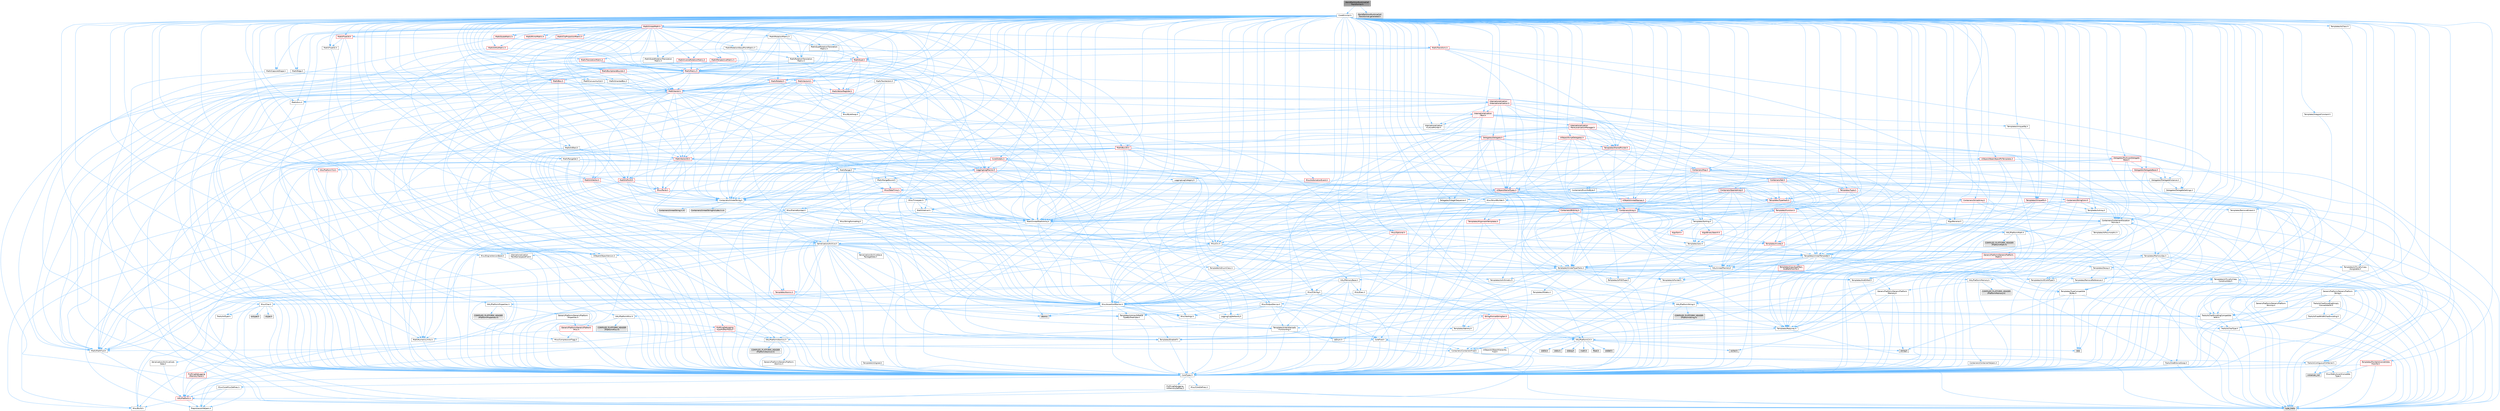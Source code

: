 digraph "WorldPartitionRuntimeCellTransformer.h"
{
 // INTERACTIVE_SVG=YES
 // LATEX_PDF_SIZE
  bgcolor="transparent";
  edge [fontname=Helvetica,fontsize=10,labelfontname=Helvetica,labelfontsize=10];
  node [fontname=Helvetica,fontsize=10,shape=box,height=0.2,width=0.4];
  Node1 [id="Node000001",label="WorldPartitionRuntimeCell\lTransformer.h",height=0.2,width=0.4,color="gray40", fillcolor="grey60", style="filled", fontcolor="black",tooltip=" "];
  Node1 -> Node2 [id="edge1_Node000001_Node000002",color="steelblue1",style="solid",tooltip=" "];
  Node2 [id="Node000002",label="CoreMinimal.h",height=0.2,width=0.4,color="grey40", fillcolor="white", style="filled",URL="$d7/d67/CoreMinimal_8h.html",tooltip=" "];
  Node2 -> Node3 [id="edge2_Node000002_Node000003",color="steelblue1",style="solid",tooltip=" "];
  Node3 [id="Node000003",label="CoreTypes.h",height=0.2,width=0.4,color="grey40", fillcolor="white", style="filled",URL="$dc/dec/CoreTypes_8h.html",tooltip=" "];
  Node3 -> Node4 [id="edge3_Node000003_Node000004",color="steelblue1",style="solid",tooltip=" "];
  Node4 [id="Node000004",label="HAL/Platform.h",height=0.2,width=0.4,color="red", fillcolor="#FFF0F0", style="filled",URL="$d9/dd0/Platform_8h.html",tooltip=" "];
  Node4 -> Node5 [id="edge4_Node000004_Node000005",color="steelblue1",style="solid",tooltip=" "];
  Node5 [id="Node000005",label="Misc/Build.h",height=0.2,width=0.4,color="grey40", fillcolor="white", style="filled",URL="$d3/dbb/Build_8h.html",tooltip=" "];
  Node4 -> Node7 [id="edge5_Node000004_Node000007",color="steelblue1",style="solid",tooltip=" "];
  Node7 [id="Node000007",label="type_traits",height=0.2,width=0.4,color="grey60", fillcolor="#E0E0E0", style="filled",tooltip=" "];
  Node4 -> Node8 [id="edge6_Node000004_Node000008",color="steelblue1",style="solid",tooltip=" "];
  Node8 [id="Node000008",label="PreprocessorHelpers.h",height=0.2,width=0.4,color="grey40", fillcolor="white", style="filled",URL="$db/ddb/PreprocessorHelpers_8h.html",tooltip=" "];
  Node3 -> Node14 [id="edge7_Node000003_Node000014",color="steelblue1",style="solid",tooltip=" "];
  Node14 [id="Node000014",label="ProfilingDebugging\l/UMemoryDefines.h",height=0.2,width=0.4,color="grey40", fillcolor="white", style="filled",URL="$d2/da2/UMemoryDefines_8h.html",tooltip=" "];
  Node3 -> Node15 [id="edge8_Node000003_Node000015",color="steelblue1",style="solid",tooltip=" "];
  Node15 [id="Node000015",label="Misc/CoreMiscDefines.h",height=0.2,width=0.4,color="grey40", fillcolor="white", style="filled",URL="$da/d38/CoreMiscDefines_8h.html",tooltip=" "];
  Node15 -> Node4 [id="edge9_Node000015_Node000004",color="steelblue1",style="solid",tooltip=" "];
  Node15 -> Node8 [id="edge10_Node000015_Node000008",color="steelblue1",style="solid",tooltip=" "];
  Node3 -> Node16 [id="edge11_Node000003_Node000016",color="steelblue1",style="solid",tooltip=" "];
  Node16 [id="Node000016",label="Misc/CoreDefines.h",height=0.2,width=0.4,color="grey40", fillcolor="white", style="filled",URL="$d3/dd2/CoreDefines_8h.html",tooltip=" "];
  Node2 -> Node17 [id="edge12_Node000002_Node000017",color="steelblue1",style="solid",tooltip=" "];
  Node17 [id="Node000017",label="CoreFwd.h",height=0.2,width=0.4,color="grey40", fillcolor="white", style="filled",URL="$d1/d1e/CoreFwd_8h.html",tooltip=" "];
  Node17 -> Node3 [id="edge13_Node000017_Node000003",color="steelblue1",style="solid",tooltip=" "];
  Node17 -> Node18 [id="edge14_Node000017_Node000018",color="steelblue1",style="solid",tooltip=" "];
  Node18 [id="Node000018",label="Containers/ContainersFwd.h",height=0.2,width=0.4,color="grey40", fillcolor="white", style="filled",URL="$d4/d0a/ContainersFwd_8h.html",tooltip=" "];
  Node18 -> Node4 [id="edge15_Node000018_Node000004",color="steelblue1",style="solid",tooltip=" "];
  Node18 -> Node3 [id="edge16_Node000018_Node000003",color="steelblue1",style="solid",tooltip=" "];
  Node18 -> Node19 [id="edge17_Node000018_Node000019",color="steelblue1",style="solid",tooltip=" "];
  Node19 [id="Node000019",label="Traits/IsContiguousContainer.h",height=0.2,width=0.4,color="grey40", fillcolor="white", style="filled",URL="$d5/d3c/IsContiguousContainer_8h.html",tooltip=" "];
  Node19 -> Node3 [id="edge18_Node000019_Node000003",color="steelblue1",style="solid",tooltip=" "];
  Node19 -> Node20 [id="edge19_Node000019_Node000020",color="steelblue1",style="solid",tooltip=" "];
  Node20 [id="Node000020",label="Misc/StaticAssertComplete\lType.h",height=0.2,width=0.4,color="grey40", fillcolor="white", style="filled",URL="$d5/d4e/StaticAssertCompleteType_8h.html",tooltip=" "];
  Node19 -> Node21 [id="edge20_Node000019_Node000021",color="steelblue1",style="solid",tooltip=" "];
  Node21 [id="Node000021",label="initializer_list",height=0.2,width=0.4,color="grey60", fillcolor="#E0E0E0", style="filled",tooltip=" "];
  Node17 -> Node22 [id="edge21_Node000017_Node000022",color="steelblue1",style="solid",tooltip=" "];
  Node22 [id="Node000022",label="Math/MathFwd.h",height=0.2,width=0.4,color="grey40", fillcolor="white", style="filled",URL="$d2/d10/MathFwd_8h.html",tooltip=" "];
  Node22 -> Node4 [id="edge22_Node000022_Node000004",color="steelblue1",style="solid",tooltip=" "];
  Node17 -> Node23 [id="edge23_Node000017_Node000023",color="steelblue1",style="solid",tooltip=" "];
  Node23 [id="Node000023",label="UObject/UObjectHierarchy\lFwd.h",height=0.2,width=0.4,color="grey40", fillcolor="white", style="filled",URL="$d3/d13/UObjectHierarchyFwd_8h.html",tooltip=" "];
  Node2 -> Node23 [id="edge24_Node000002_Node000023",color="steelblue1",style="solid",tooltip=" "];
  Node2 -> Node18 [id="edge25_Node000002_Node000018",color="steelblue1",style="solid",tooltip=" "];
  Node2 -> Node24 [id="edge26_Node000002_Node000024",color="steelblue1",style="solid",tooltip=" "];
  Node24 [id="Node000024",label="Misc/VarArgs.h",height=0.2,width=0.4,color="grey40", fillcolor="white", style="filled",URL="$d5/d6f/VarArgs_8h.html",tooltip=" "];
  Node24 -> Node3 [id="edge27_Node000024_Node000003",color="steelblue1",style="solid",tooltip=" "];
  Node2 -> Node25 [id="edge28_Node000002_Node000025",color="steelblue1",style="solid",tooltip=" "];
  Node25 [id="Node000025",label="Logging/LogVerbosity.h",height=0.2,width=0.4,color="grey40", fillcolor="white", style="filled",URL="$d2/d8f/LogVerbosity_8h.html",tooltip=" "];
  Node25 -> Node3 [id="edge29_Node000025_Node000003",color="steelblue1",style="solid",tooltip=" "];
  Node2 -> Node26 [id="edge30_Node000002_Node000026",color="steelblue1",style="solid",tooltip=" "];
  Node26 [id="Node000026",label="Misc/OutputDevice.h",height=0.2,width=0.4,color="grey40", fillcolor="white", style="filled",URL="$d7/d32/OutputDevice_8h.html",tooltip=" "];
  Node26 -> Node17 [id="edge31_Node000026_Node000017",color="steelblue1",style="solid",tooltip=" "];
  Node26 -> Node3 [id="edge32_Node000026_Node000003",color="steelblue1",style="solid",tooltip=" "];
  Node26 -> Node25 [id="edge33_Node000026_Node000025",color="steelblue1",style="solid",tooltip=" "];
  Node26 -> Node24 [id="edge34_Node000026_Node000024",color="steelblue1",style="solid",tooltip=" "];
  Node26 -> Node27 [id="edge35_Node000026_Node000027",color="steelblue1",style="solid",tooltip=" "];
  Node27 [id="Node000027",label="Templates/IsArrayOrRefOf\lTypeByPredicate.h",height=0.2,width=0.4,color="grey40", fillcolor="white", style="filled",URL="$d6/da1/IsArrayOrRefOfTypeByPredicate_8h.html",tooltip=" "];
  Node27 -> Node3 [id="edge36_Node000027_Node000003",color="steelblue1",style="solid",tooltip=" "];
  Node26 -> Node28 [id="edge37_Node000026_Node000028",color="steelblue1",style="solid",tooltip=" "];
  Node28 [id="Node000028",label="Templates/IsValidVariadic\lFunctionArg.h",height=0.2,width=0.4,color="grey40", fillcolor="white", style="filled",URL="$d0/dc8/IsValidVariadicFunctionArg_8h.html",tooltip=" "];
  Node28 -> Node3 [id="edge38_Node000028_Node000003",color="steelblue1",style="solid",tooltip=" "];
  Node28 -> Node29 [id="edge39_Node000028_Node000029",color="steelblue1",style="solid",tooltip=" "];
  Node29 [id="Node000029",label="IsEnum.h",height=0.2,width=0.4,color="grey40", fillcolor="white", style="filled",URL="$d4/de5/IsEnum_8h.html",tooltip=" "];
  Node28 -> Node7 [id="edge40_Node000028_Node000007",color="steelblue1",style="solid",tooltip=" "];
  Node26 -> Node30 [id="edge41_Node000026_Node000030",color="steelblue1",style="solid",tooltip=" "];
  Node30 [id="Node000030",label="Traits/IsCharEncodingCompatible\lWith.h",height=0.2,width=0.4,color="grey40", fillcolor="white", style="filled",URL="$df/dd1/IsCharEncodingCompatibleWith_8h.html",tooltip=" "];
  Node30 -> Node7 [id="edge42_Node000030_Node000007",color="steelblue1",style="solid",tooltip=" "];
  Node30 -> Node31 [id="edge43_Node000030_Node000031",color="steelblue1",style="solid",tooltip=" "];
  Node31 [id="Node000031",label="Traits/IsCharType.h",height=0.2,width=0.4,color="grey40", fillcolor="white", style="filled",URL="$db/d51/IsCharType_8h.html",tooltip=" "];
  Node31 -> Node3 [id="edge44_Node000031_Node000003",color="steelblue1",style="solid",tooltip=" "];
  Node2 -> Node32 [id="edge45_Node000002_Node000032",color="steelblue1",style="solid",tooltip=" "];
  Node32 [id="Node000032",label="HAL/PlatformCrt.h",height=0.2,width=0.4,color="grey40", fillcolor="white", style="filled",URL="$d8/d75/PlatformCrt_8h.html",tooltip=" "];
  Node32 -> Node33 [id="edge46_Node000032_Node000033",color="steelblue1",style="solid",tooltip=" "];
  Node33 [id="Node000033",label="new",height=0.2,width=0.4,color="grey60", fillcolor="#E0E0E0", style="filled",tooltip=" "];
  Node32 -> Node34 [id="edge47_Node000032_Node000034",color="steelblue1",style="solid",tooltip=" "];
  Node34 [id="Node000034",label="wchar.h",height=0.2,width=0.4,color="grey60", fillcolor="#E0E0E0", style="filled",tooltip=" "];
  Node32 -> Node35 [id="edge48_Node000032_Node000035",color="steelblue1",style="solid",tooltip=" "];
  Node35 [id="Node000035",label="stddef.h",height=0.2,width=0.4,color="grey60", fillcolor="#E0E0E0", style="filled",tooltip=" "];
  Node32 -> Node36 [id="edge49_Node000032_Node000036",color="steelblue1",style="solid",tooltip=" "];
  Node36 [id="Node000036",label="stdlib.h",height=0.2,width=0.4,color="grey60", fillcolor="#E0E0E0", style="filled",tooltip=" "];
  Node32 -> Node37 [id="edge50_Node000032_Node000037",color="steelblue1",style="solid",tooltip=" "];
  Node37 [id="Node000037",label="stdio.h",height=0.2,width=0.4,color="grey60", fillcolor="#E0E0E0", style="filled",tooltip=" "];
  Node32 -> Node38 [id="edge51_Node000032_Node000038",color="steelblue1",style="solid",tooltip=" "];
  Node38 [id="Node000038",label="stdarg.h",height=0.2,width=0.4,color="grey60", fillcolor="#E0E0E0", style="filled",tooltip=" "];
  Node32 -> Node39 [id="edge52_Node000032_Node000039",color="steelblue1",style="solid",tooltip=" "];
  Node39 [id="Node000039",label="math.h",height=0.2,width=0.4,color="grey60", fillcolor="#E0E0E0", style="filled",tooltip=" "];
  Node32 -> Node40 [id="edge53_Node000032_Node000040",color="steelblue1",style="solid",tooltip=" "];
  Node40 [id="Node000040",label="float.h",height=0.2,width=0.4,color="grey60", fillcolor="#E0E0E0", style="filled",tooltip=" "];
  Node32 -> Node41 [id="edge54_Node000032_Node000041",color="steelblue1",style="solid",tooltip=" "];
  Node41 [id="Node000041",label="string.h",height=0.2,width=0.4,color="grey60", fillcolor="#E0E0E0", style="filled",tooltip=" "];
  Node2 -> Node42 [id="edge55_Node000002_Node000042",color="steelblue1",style="solid",tooltip=" "];
  Node42 [id="Node000042",label="HAL/PlatformMisc.h",height=0.2,width=0.4,color="grey40", fillcolor="white", style="filled",URL="$d0/df5/PlatformMisc_8h.html",tooltip=" "];
  Node42 -> Node3 [id="edge56_Node000042_Node000003",color="steelblue1",style="solid",tooltip=" "];
  Node42 -> Node43 [id="edge57_Node000042_Node000043",color="steelblue1",style="solid",tooltip=" "];
  Node43 [id="Node000043",label="GenericPlatform/GenericPlatform\lMisc.h",height=0.2,width=0.4,color="red", fillcolor="#FFF0F0", style="filled",URL="$db/d9a/GenericPlatformMisc_8h.html",tooltip=" "];
  Node43 -> Node17 [id="edge58_Node000043_Node000017",color="steelblue1",style="solid",tooltip=" "];
  Node43 -> Node3 [id="edge59_Node000043_Node000003",color="steelblue1",style="solid",tooltip=" "];
  Node43 -> Node32 [id="edge60_Node000043_Node000032",color="steelblue1",style="solid",tooltip=" "];
  Node43 -> Node47 [id="edge61_Node000043_Node000047",color="steelblue1",style="solid",tooltip=" "];
  Node47 [id="Node000047",label="Math/NumericLimits.h",height=0.2,width=0.4,color="grey40", fillcolor="white", style="filled",URL="$df/d1b/NumericLimits_8h.html",tooltip=" "];
  Node47 -> Node3 [id="edge62_Node000047_Node000003",color="steelblue1",style="solid",tooltip=" "];
  Node43 -> Node48 [id="edge63_Node000043_Node000048",color="steelblue1",style="solid",tooltip=" "];
  Node48 [id="Node000048",label="Misc/CompressionFlags.h",height=0.2,width=0.4,color="grey40", fillcolor="white", style="filled",URL="$d9/d76/CompressionFlags_8h.html",tooltip=" "];
  Node42 -> Node52 [id="edge64_Node000042_Node000052",color="steelblue1",style="solid",tooltip=" "];
  Node52 [id="Node000052",label="COMPILED_PLATFORM_HEADER\l(PlatformMisc.h)",height=0.2,width=0.4,color="grey60", fillcolor="#E0E0E0", style="filled",tooltip=" "];
  Node42 -> Node53 [id="edge65_Node000042_Node000053",color="steelblue1",style="solid",tooltip=" "];
  Node53 [id="Node000053",label="ProfilingDebugging\l/CpuProfilerTrace.h",height=0.2,width=0.4,color="red", fillcolor="#FFF0F0", style="filled",URL="$da/dcb/CpuProfilerTrace_8h.html",tooltip=" "];
  Node53 -> Node3 [id="edge66_Node000053_Node000003",color="steelblue1",style="solid",tooltip=" "];
  Node53 -> Node18 [id="edge67_Node000053_Node000018",color="steelblue1",style="solid",tooltip=" "];
  Node53 -> Node54 [id="edge68_Node000053_Node000054",color="steelblue1",style="solid",tooltip=" "];
  Node54 [id="Node000054",label="HAL/PlatformAtomics.h",height=0.2,width=0.4,color="grey40", fillcolor="white", style="filled",URL="$d3/d36/PlatformAtomics_8h.html",tooltip=" "];
  Node54 -> Node3 [id="edge69_Node000054_Node000003",color="steelblue1",style="solid",tooltip=" "];
  Node54 -> Node55 [id="edge70_Node000054_Node000055",color="steelblue1",style="solid",tooltip=" "];
  Node55 [id="Node000055",label="GenericPlatform/GenericPlatform\lAtomics.h",height=0.2,width=0.4,color="grey40", fillcolor="white", style="filled",URL="$da/d72/GenericPlatformAtomics_8h.html",tooltip=" "];
  Node55 -> Node3 [id="edge71_Node000055_Node000003",color="steelblue1",style="solid",tooltip=" "];
  Node54 -> Node56 [id="edge72_Node000054_Node000056",color="steelblue1",style="solid",tooltip=" "];
  Node56 [id="Node000056",label="COMPILED_PLATFORM_HEADER\l(PlatformAtomics.h)",height=0.2,width=0.4,color="grey60", fillcolor="#E0E0E0", style="filled",tooltip=" "];
  Node53 -> Node8 [id="edge73_Node000053_Node000008",color="steelblue1",style="solid",tooltip=" "];
  Node53 -> Node5 [id="edge74_Node000053_Node000005",color="steelblue1",style="solid",tooltip=" "];
  Node2 -> Node61 [id="edge75_Node000002_Node000061",color="steelblue1",style="solid",tooltip=" "];
  Node61 [id="Node000061",label="Misc/AssertionMacros.h",height=0.2,width=0.4,color="grey40", fillcolor="white", style="filled",URL="$d0/dfa/AssertionMacros_8h.html",tooltip=" "];
  Node61 -> Node3 [id="edge76_Node000061_Node000003",color="steelblue1",style="solid",tooltip=" "];
  Node61 -> Node4 [id="edge77_Node000061_Node000004",color="steelblue1",style="solid",tooltip=" "];
  Node61 -> Node42 [id="edge78_Node000061_Node000042",color="steelblue1",style="solid",tooltip=" "];
  Node61 -> Node8 [id="edge79_Node000061_Node000008",color="steelblue1",style="solid",tooltip=" "];
  Node61 -> Node62 [id="edge80_Node000061_Node000062",color="steelblue1",style="solid",tooltip=" "];
  Node62 [id="Node000062",label="Templates/EnableIf.h",height=0.2,width=0.4,color="grey40", fillcolor="white", style="filled",URL="$d7/d60/EnableIf_8h.html",tooltip=" "];
  Node62 -> Node3 [id="edge81_Node000062_Node000003",color="steelblue1",style="solid",tooltip=" "];
  Node61 -> Node27 [id="edge82_Node000061_Node000027",color="steelblue1",style="solid",tooltip=" "];
  Node61 -> Node28 [id="edge83_Node000061_Node000028",color="steelblue1",style="solid",tooltip=" "];
  Node61 -> Node30 [id="edge84_Node000061_Node000030",color="steelblue1",style="solid",tooltip=" "];
  Node61 -> Node24 [id="edge85_Node000061_Node000024",color="steelblue1",style="solid",tooltip=" "];
  Node61 -> Node63 [id="edge86_Node000061_Node000063",color="steelblue1",style="solid",tooltip=" "];
  Node63 [id="Node000063",label="String/FormatStringSan.h",height=0.2,width=0.4,color="red", fillcolor="#FFF0F0", style="filled",URL="$d3/d8b/FormatStringSan_8h.html",tooltip=" "];
  Node63 -> Node7 [id="edge87_Node000063_Node000007",color="steelblue1",style="solid",tooltip=" "];
  Node63 -> Node3 [id="edge88_Node000063_Node000003",color="steelblue1",style="solid",tooltip=" "];
  Node63 -> Node64 [id="edge89_Node000063_Node000064",color="steelblue1",style="solid",tooltip=" "];
  Node64 [id="Node000064",label="Templates/Requires.h",height=0.2,width=0.4,color="grey40", fillcolor="white", style="filled",URL="$dc/d96/Requires_8h.html",tooltip=" "];
  Node64 -> Node62 [id="edge90_Node000064_Node000062",color="steelblue1",style="solid",tooltip=" "];
  Node64 -> Node7 [id="edge91_Node000064_Node000007",color="steelblue1",style="solid",tooltip=" "];
  Node63 -> Node65 [id="edge92_Node000063_Node000065",color="steelblue1",style="solid",tooltip=" "];
  Node65 [id="Node000065",label="Templates/Identity.h",height=0.2,width=0.4,color="grey40", fillcolor="white", style="filled",URL="$d0/dd5/Identity_8h.html",tooltip=" "];
  Node63 -> Node28 [id="edge93_Node000063_Node000028",color="steelblue1",style="solid",tooltip=" "];
  Node63 -> Node31 [id="edge94_Node000063_Node000031",color="steelblue1",style="solid",tooltip=" "];
  Node63 -> Node18 [id="edge95_Node000063_Node000018",color="steelblue1",style="solid",tooltip=" "];
  Node61 -> Node69 [id="edge96_Node000061_Node000069",color="steelblue1",style="solid",tooltip=" "];
  Node69 [id="Node000069",label="atomic",height=0.2,width=0.4,color="grey60", fillcolor="#E0E0E0", style="filled",tooltip=" "];
  Node2 -> Node70 [id="edge97_Node000002_Node000070",color="steelblue1",style="solid",tooltip=" "];
  Node70 [id="Node000070",label="Templates/IsPointer.h",height=0.2,width=0.4,color="grey40", fillcolor="white", style="filled",URL="$d7/d05/IsPointer_8h.html",tooltip=" "];
  Node70 -> Node3 [id="edge98_Node000070_Node000003",color="steelblue1",style="solid",tooltip=" "];
  Node2 -> Node71 [id="edge99_Node000002_Node000071",color="steelblue1",style="solid",tooltip=" "];
  Node71 [id="Node000071",label="HAL/PlatformMemory.h",height=0.2,width=0.4,color="grey40", fillcolor="white", style="filled",URL="$de/d68/PlatformMemory_8h.html",tooltip=" "];
  Node71 -> Node3 [id="edge100_Node000071_Node000003",color="steelblue1",style="solid",tooltip=" "];
  Node71 -> Node72 [id="edge101_Node000071_Node000072",color="steelblue1",style="solid",tooltip=" "];
  Node72 [id="Node000072",label="GenericPlatform/GenericPlatform\lMemory.h",height=0.2,width=0.4,color="grey40", fillcolor="white", style="filled",URL="$dd/d22/GenericPlatformMemory_8h.html",tooltip=" "];
  Node72 -> Node17 [id="edge102_Node000072_Node000017",color="steelblue1",style="solid",tooltip=" "];
  Node72 -> Node3 [id="edge103_Node000072_Node000003",color="steelblue1",style="solid",tooltip=" "];
  Node72 -> Node73 [id="edge104_Node000072_Node000073",color="steelblue1",style="solid",tooltip=" "];
  Node73 [id="Node000073",label="HAL/PlatformString.h",height=0.2,width=0.4,color="grey40", fillcolor="white", style="filled",URL="$db/db5/PlatformString_8h.html",tooltip=" "];
  Node73 -> Node3 [id="edge105_Node000073_Node000003",color="steelblue1",style="solid",tooltip=" "];
  Node73 -> Node74 [id="edge106_Node000073_Node000074",color="steelblue1",style="solid",tooltip=" "];
  Node74 [id="Node000074",label="COMPILED_PLATFORM_HEADER\l(PlatformString.h)",height=0.2,width=0.4,color="grey60", fillcolor="#E0E0E0", style="filled",tooltip=" "];
  Node72 -> Node41 [id="edge107_Node000072_Node000041",color="steelblue1",style="solid",tooltip=" "];
  Node72 -> Node34 [id="edge108_Node000072_Node000034",color="steelblue1",style="solid",tooltip=" "];
  Node71 -> Node75 [id="edge109_Node000071_Node000075",color="steelblue1",style="solid",tooltip=" "];
  Node75 [id="Node000075",label="COMPILED_PLATFORM_HEADER\l(PlatformMemory.h)",height=0.2,width=0.4,color="grey60", fillcolor="#E0E0E0", style="filled",tooltip=" "];
  Node2 -> Node54 [id="edge110_Node000002_Node000054",color="steelblue1",style="solid",tooltip=" "];
  Node2 -> Node76 [id="edge111_Node000002_Node000076",color="steelblue1",style="solid",tooltip=" "];
  Node76 [id="Node000076",label="Misc/Exec.h",height=0.2,width=0.4,color="grey40", fillcolor="white", style="filled",URL="$de/ddb/Exec_8h.html",tooltip=" "];
  Node76 -> Node3 [id="edge112_Node000076_Node000003",color="steelblue1",style="solid",tooltip=" "];
  Node76 -> Node61 [id="edge113_Node000076_Node000061",color="steelblue1",style="solid",tooltip=" "];
  Node2 -> Node77 [id="edge114_Node000002_Node000077",color="steelblue1",style="solid",tooltip=" "];
  Node77 [id="Node000077",label="HAL/MemoryBase.h",height=0.2,width=0.4,color="grey40", fillcolor="white", style="filled",URL="$d6/d9f/MemoryBase_8h.html",tooltip=" "];
  Node77 -> Node3 [id="edge115_Node000077_Node000003",color="steelblue1",style="solid",tooltip=" "];
  Node77 -> Node54 [id="edge116_Node000077_Node000054",color="steelblue1",style="solid",tooltip=" "];
  Node77 -> Node32 [id="edge117_Node000077_Node000032",color="steelblue1",style="solid",tooltip=" "];
  Node77 -> Node76 [id="edge118_Node000077_Node000076",color="steelblue1",style="solid",tooltip=" "];
  Node77 -> Node26 [id="edge119_Node000077_Node000026",color="steelblue1",style="solid",tooltip=" "];
  Node77 -> Node78 [id="edge120_Node000077_Node000078",color="steelblue1",style="solid",tooltip=" "];
  Node78 [id="Node000078",label="Templates/Atomic.h",height=0.2,width=0.4,color="red", fillcolor="#FFF0F0", style="filled",URL="$d3/d91/Atomic_8h.html",tooltip=" "];
  Node78 -> Node86 [id="edge121_Node000078_Node000086",color="steelblue1",style="solid",tooltip=" "];
  Node86 [id="Node000086",label="Traits/IntType.h",height=0.2,width=0.4,color="grey40", fillcolor="white", style="filled",URL="$d7/deb/IntType_8h.html",tooltip=" "];
  Node86 -> Node4 [id="edge122_Node000086_Node000004",color="steelblue1",style="solid",tooltip=" "];
  Node78 -> Node69 [id="edge123_Node000078_Node000069",color="steelblue1",style="solid",tooltip=" "];
  Node2 -> Node87 [id="edge124_Node000002_Node000087",color="steelblue1",style="solid",tooltip=" "];
  Node87 [id="Node000087",label="HAL/UnrealMemory.h",height=0.2,width=0.4,color="grey40", fillcolor="white", style="filled",URL="$d9/d96/UnrealMemory_8h.html",tooltip=" "];
  Node87 -> Node3 [id="edge125_Node000087_Node000003",color="steelblue1",style="solid",tooltip=" "];
  Node87 -> Node72 [id="edge126_Node000087_Node000072",color="steelblue1",style="solid",tooltip=" "];
  Node87 -> Node77 [id="edge127_Node000087_Node000077",color="steelblue1",style="solid",tooltip=" "];
  Node87 -> Node71 [id="edge128_Node000087_Node000071",color="steelblue1",style="solid",tooltip=" "];
  Node87 -> Node88 [id="edge129_Node000087_Node000088",color="steelblue1",style="solid",tooltip=" "];
  Node88 [id="Node000088",label="ProfilingDebugging\l/MemoryTrace.h",height=0.2,width=0.4,color="red", fillcolor="#FFF0F0", style="filled",URL="$da/dd7/MemoryTrace_8h.html",tooltip=" "];
  Node88 -> Node4 [id="edge130_Node000088_Node000004",color="steelblue1",style="solid",tooltip=" "];
  Node87 -> Node70 [id="edge131_Node000087_Node000070",color="steelblue1",style="solid",tooltip=" "];
  Node2 -> Node89 [id="edge132_Node000002_Node000089",color="steelblue1",style="solid",tooltip=" "];
  Node89 [id="Node000089",label="Templates/IsArithmetic.h",height=0.2,width=0.4,color="grey40", fillcolor="white", style="filled",URL="$d2/d5d/IsArithmetic_8h.html",tooltip=" "];
  Node89 -> Node3 [id="edge133_Node000089_Node000003",color="steelblue1",style="solid",tooltip=" "];
  Node2 -> Node83 [id="edge134_Node000002_Node000083",color="steelblue1",style="solid",tooltip=" "];
  Node83 [id="Node000083",label="Templates/AndOrNot.h",height=0.2,width=0.4,color="grey40", fillcolor="white", style="filled",URL="$db/d0a/AndOrNot_8h.html",tooltip=" "];
  Node83 -> Node3 [id="edge135_Node000083_Node000003",color="steelblue1",style="solid",tooltip=" "];
  Node2 -> Node90 [id="edge136_Node000002_Node000090",color="steelblue1",style="solid",tooltip=" "];
  Node90 [id="Node000090",label="Templates/IsPODType.h",height=0.2,width=0.4,color="grey40", fillcolor="white", style="filled",URL="$d7/db1/IsPODType_8h.html",tooltip=" "];
  Node90 -> Node3 [id="edge137_Node000090_Node000003",color="steelblue1",style="solid",tooltip=" "];
  Node2 -> Node91 [id="edge138_Node000002_Node000091",color="steelblue1",style="solid",tooltip=" "];
  Node91 [id="Node000091",label="Templates/IsUECoreType.h",height=0.2,width=0.4,color="grey40", fillcolor="white", style="filled",URL="$d1/db8/IsUECoreType_8h.html",tooltip=" "];
  Node91 -> Node3 [id="edge139_Node000091_Node000003",color="steelblue1",style="solid",tooltip=" "];
  Node91 -> Node7 [id="edge140_Node000091_Node000007",color="steelblue1",style="solid",tooltip=" "];
  Node2 -> Node84 [id="edge141_Node000002_Node000084",color="steelblue1",style="solid",tooltip=" "];
  Node84 [id="Node000084",label="Templates/IsTriviallyCopy\lConstructible.h",height=0.2,width=0.4,color="grey40", fillcolor="white", style="filled",URL="$d3/d78/IsTriviallyCopyConstructible_8h.html",tooltip=" "];
  Node84 -> Node3 [id="edge142_Node000084_Node000003",color="steelblue1",style="solid",tooltip=" "];
  Node84 -> Node7 [id="edge143_Node000084_Node000007",color="steelblue1",style="solid",tooltip=" "];
  Node2 -> Node92 [id="edge144_Node000002_Node000092",color="steelblue1",style="solid",tooltip=" "];
  Node92 [id="Node000092",label="Templates/UnrealTypeTraits.h",height=0.2,width=0.4,color="grey40", fillcolor="white", style="filled",URL="$d2/d2d/UnrealTypeTraits_8h.html",tooltip=" "];
  Node92 -> Node3 [id="edge145_Node000092_Node000003",color="steelblue1",style="solid",tooltip=" "];
  Node92 -> Node70 [id="edge146_Node000092_Node000070",color="steelblue1",style="solid",tooltip=" "];
  Node92 -> Node61 [id="edge147_Node000092_Node000061",color="steelblue1",style="solid",tooltip=" "];
  Node92 -> Node83 [id="edge148_Node000092_Node000083",color="steelblue1",style="solid",tooltip=" "];
  Node92 -> Node62 [id="edge149_Node000092_Node000062",color="steelblue1",style="solid",tooltip=" "];
  Node92 -> Node89 [id="edge150_Node000092_Node000089",color="steelblue1",style="solid",tooltip=" "];
  Node92 -> Node29 [id="edge151_Node000092_Node000029",color="steelblue1",style="solid",tooltip=" "];
  Node92 -> Node93 [id="edge152_Node000092_Node000093",color="steelblue1",style="solid",tooltip=" "];
  Node93 [id="Node000093",label="Templates/Models.h",height=0.2,width=0.4,color="grey40", fillcolor="white", style="filled",URL="$d3/d0c/Models_8h.html",tooltip=" "];
  Node93 -> Node65 [id="edge153_Node000093_Node000065",color="steelblue1",style="solid",tooltip=" "];
  Node92 -> Node90 [id="edge154_Node000092_Node000090",color="steelblue1",style="solid",tooltip=" "];
  Node92 -> Node91 [id="edge155_Node000092_Node000091",color="steelblue1",style="solid",tooltip=" "];
  Node92 -> Node84 [id="edge156_Node000092_Node000084",color="steelblue1",style="solid",tooltip=" "];
  Node2 -> Node62 [id="edge157_Node000002_Node000062",color="steelblue1",style="solid",tooltip=" "];
  Node2 -> Node94 [id="edge158_Node000002_Node000094",color="steelblue1",style="solid",tooltip=" "];
  Node94 [id="Node000094",label="Templates/RemoveReference.h",height=0.2,width=0.4,color="grey40", fillcolor="white", style="filled",URL="$da/dbe/RemoveReference_8h.html",tooltip=" "];
  Node94 -> Node3 [id="edge159_Node000094_Node000003",color="steelblue1",style="solid",tooltip=" "];
  Node2 -> Node95 [id="edge160_Node000002_Node000095",color="steelblue1",style="solid",tooltip=" "];
  Node95 [id="Node000095",label="Templates/IntegralConstant.h",height=0.2,width=0.4,color="grey40", fillcolor="white", style="filled",URL="$db/d1b/IntegralConstant_8h.html",tooltip=" "];
  Node95 -> Node3 [id="edge161_Node000095_Node000003",color="steelblue1",style="solid",tooltip=" "];
  Node2 -> Node96 [id="edge162_Node000002_Node000096",color="steelblue1",style="solid",tooltip=" "];
  Node96 [id="Node000096",label="Templates/IsClass.h",height=0.2,width=0.4,color="grey40", fillcolor="white", style="filled",URL="$db/dcb/IsClass_8h.html",tooltip=" "];
  Node96 -> Node3 [id="edge163_Node000096_Node000003",color="steelblue1",style="solid",tooltip=" "];
  Node2 -> Node97 [id="edge164_Node000002_Node000097",color="steelblue1",style="solid",tooltip=" "];
  Node97 [id="Node000097",label="Templates/TypeCompatible\lBytes.h",height=0.2,width=0.4,color="grey40", fillcolor="white", style="filled",URL="$df/d0a/TypeCompatibleBytes_8h.html",tooltip=" "];
  Node97 -> Node3 [id="edge165_Node000097_Node000003",color="steelblue1",style="solid",tooltip=" "];
  Node97 -> Node41 [id="edge166_Node000097_Node000041",color="steelblue1",style="solid",tooltip=" "];
  Node97 -> Node33 [id="edge167_Node000097_Node000033",color="steelblue1",style="solid",tooltip=" "];
  Node97 -> Node7 [id="edge168_Node000097_Node000007",color="steelblue1",style="solid",tooltip=" "];
  Node2 -> Node19 [id="edge169_Node000002_Node000019",color="steelblue1",style="solid",tooltip=" "];
  Node2 -> Node98 [id="edge170_Node000002_Node000098",color="steelblue1",style="solid",tooltip=" "];
  Node98 [id="Node000098",label="Templates/UnrealTemplate.h",height=0.2,width=0.4,color="grey40", fillcolor="white", style="filled",URL="$d4/d24/UnrealTemplate_8h.html",tooltip=" "];
  Node98 -> Node3 [id="edge171_Node000098_Node000003",color="steelblue1",style="solid",tooltip=" "];
  Node98 -> Node70 [id="edge172_Node000098_Node000070",color="steelblue1",style="solid",tooltip=" "];
  Node98 -> Node87 [id="edge173_Node000098_Node000087",color="steelblue1",style="solid",tooltip=" "];
  Node98 -> Node99 [id="edge174_Node000098_Node000099",color="steelblue1",style="solid",tooltip=" "];
  Node99 [id="Node000099",label="Templates/CopyQualifiers\lAndRefsFromTo.h",height=0.2,width=0.4,color="red", fillcolor="#FFF0F0", style="filled",URL="$d3/db3/CopyQualifiersAndRefsFromTo_8h.html",tooltip=" "];
  Node98 -> Node92 [id="edge175_Node000098_Node000092",color="steelblue1",style="solid",tooltip=" "];
  Node98 -> Node94 [id="edge176_Node000098_Node000094",color="steelblue1",style="solid",tooltip=" "];
  Node98 -> Node64 [id="edge177_Node000098_Node000064",color="steelblue1",style="solid",tooltip=" "];
  Node98 -> Node97 [id="edge178_Node000098_Node000097",color="steelblue1",style="solid",tooltip=" "];
  Node98 -> Node65 [id="edge179_Node000098_Node000065",color="steelblue1",style="solid",tooltip=" "];
  Node98 -> Node19 [id="edge180_Node000098_Node000019",color="steelblue1",style="solid",tooltip=" "];
  Node98 -> Node101 [id="edge181_Node000098_Node000101",color="steelblue1",style="solid",tooltip=" "];
  Node101 [id="Node000101",label="Traits/UseBitwiseSwap.h",height=0.2,width=0.4,color="grey40", fillcolor="white", style="filled",URL="$db/df3/UseBitwiseSwap_8h.html",tooltip=" "];
  Node101 -> Node3 [id="edge182_Node000101_Node000003",color="steelblue1",style="solid",tooltip=" "];
  Node101 -> Node7 [id="edge183_Node000101_Node000007",color="steelblue1",style="solid",tooltip=" "];
  Node98 -> Node7 [id="edge184_Node000098_Node000007",color="steelblue1",style="solid",tooltip=" "];
  Node2 -> Node47 [id="edge185_Node000002_Node000047",color="steelblue1",style="solid",tooltip=" "];
  Node2 -> Node102 [id="edge186_Node000002_Node000102",color="steelblue1",style="solid",tooltip=" "];
  Node102 [id="Node000102",label="HAL/PlatformMath.h",height=0.2,width=0.4,color="grey40", fillcolor="white", style="filled",URL="$dc/d53/PlatformMath_8h.html",tooltip=" "];
  Node102 -> Node3 [id="edge187_Node000102_Node000003",color="steelblue1",style="solid",tooltip=" "];
  Node102 -> Node103 [id="edge188_Node000102_Node000103",color="steelblue1",style="solid",tooltip=" "];
  Node103 [id="Node000103",label="GenericPlatform/GenericPlatform\lMath.h",height=0.2,width=0.4,color="red", fillcolor="#FFF0F0", style="filled",URL="$d5/d79/GenericPlatformMath_8h.html",tooltip=" "];
  Node103 -> Node3 [id="edge189_Node000103_Node000003",color="steelblue1",style="solid",tooltip=" "];
  Node103 -> Node18 [id="edge190_Node000103_Node000018",color="steelblue1",style="solid",tooltip=" "];
  Node103 -> Node32 [id="edge191_Node000103_Node000032",color="steelblue1",style="solid",tooltip=" "];
  Node103 -> Node83 [id="edge192_Node000103_Node000083",color="steelblue1",style="solid",tooltip=" "];
  Node103 -> Node104 [id="edge193_Node000103_Node000104",color="steelblue1",style="solid",tooltip=" "];
  Node104 [id="Node000104",label="Templates/Decay.h",height=0.2,width=0.4,color="grey40", fillcolor="white", style="filled",URL="$dd/d0f/Decay_8h.html",tooltip=" "];
  Node104 -> Node3 [id="edge194_Node000104_Node000003",color="steelblue1",style="solid",tooltip=" "];
  Node104 -> Node94 [id="edge195_Node000104_Node000094",color="steelblue1",style="solid",tooltip=" "];
  Node104 -> Node7 [id="edge196_Node000104_Node000007",color="steelblue1",style="solid",tooltip=" "];
  Node103 -> Node92 [id="edge197_Node000103_Node000092",color="steelblue1",style="solid",tooltip=" "];
  Node103 -> Node64 [id="edge198_Node000103_Node000064",color="steelblue1",style="solid",tooltip=" "];
  Node103 -> Node97 [id="edge199_Node000103_Node000097",color="steelblue1",style="solid",tooltip=" "];
  Node103 -> Node7 [id="edge200_Node000103_Node000007",color="steelblue1",style="solid",tooltip=" "];
  Node102 -> Node109 [id="edge201_Node000102_Node000109",color="steelblue1",style="solid",tooltip=" "];
  Node109 [id="Node000109",label="COMPILED_PLATFORM_HEADER\l(PlatformMath.h)",height=0.2,width=0.4,color="grey60", fillcolor="#E0E0E0", style="filled",tooltip=" "];
  Node2 -> Node85 [id="edge202_Node000002_Node000085",color="steelblue1",style="solid",tooltip=" "];
  Node85 [id="Node000085",label="Templates/IsTriviallyCopy\lAssignable.h",height=0.2,width=0.4,color="grey40", fillcolor="white", style="filled",URL="$d2/df2/IsTriviallyCopyAssignable_8h.html",tooltip=" "];
  Node85 -> Node3 [id="edge203_Node000085_Node000003",color="steelblue1",style="solid",tooltip=" "];
  Node85 -> Node7 [id="edge204_Node000085_Node000007",color="steelblue1",style="solid",tooltip=" "];
  Node2 -> Node110 [id="edge205_Node000002_Node000110",color="steelblue1",style="solid",tooltip=" "];
  Node110 [id="Node000110",label="Templates/MemoryOps.h",height=0.2,width=0.4,color="grey40", fillcolor="white", style="filled",URL="$db/dea/MemoryOps_8h.html",tooltip=" "];
  Node110 -> Node3 [id="edge206_Node000110_Node000003",color="steelblue1",style="solid",tooltip=" "];
  Node110 -> Node87 [id="edge207_Node000110_Node000087",color="steelblue1",style="solid",tooltip=" "];
  Node110 -> Node85 [id="edge208_Node000110_Node000085",color="steelblue1",style="solid",tooltip=" "];
  Node110 -> Node84 [id="edge209_Node000110_Node000084",color="steelblue1",style="solid",tooltip=" "];
  Node110 -> Node64 [id="edge210_Node000110_Node000064",color="steelblue1",style="solid",tooltip=" "];
  Node110 -> Node92 [id="edge211_Node000110_Node000092",color="steelblue1",style="solid",tooltip=" "];
  Node110 -> Node101 [id="edge212_Node000110_Node000101",color="steelblue1",style="solid",tooltip=" "];
  Node110 -> Node33 [id="edge213_Node000110_Node000033",color="steelblue1",style="solid",tooltip=" "];
  Node110 -> Node7 [id="edge214_Node000110_Node000007",color="steelblue1",style="solid",tooltip=" "];
  Node2 -> Node111 [id="edge215_Node000002_Node000111",color="steelblue1",style="solid",tooltip=" "];
  Node111 [id="Node000111",label="Containers/ContainerAllocation\lPolicies.h",height=0.2,width=0.4,color="grey40", fillcolor="white", style="filled",URL="$d7/dff/ContainerAllocationPolicies_8h.html",tooltip=" "];
  Node111 -> Node3 [id="edge216_Node000111_Node000003",color="steelblue1",style="solid",tooltip=" "];
  Node111 -> Node112 [id="edge217_Node000111_Node000112",color="steelblue1",style="solid",tooltip=" "];
  Node112 [id="Node000112",label="Containers/ContainerHelpers.h",height=0.2,width=0.4,color="grey40", fillcolor="white", style="filled",URL="$d7/d33/ContainerHelpers_8h.html",tooltip=" "];
  Node112 -> Node3 [id="edge218_Node000112_Node000003",color="steelblue1",style="solid",tooltip=" "];
  Node111 -> Node111 [id="edge219_Node000111_Node000111",color="steelblue1",style="solid",tooltip=" "];
  Node111 -> Node102 [id="edge220_Node000111_Node000102",color="steelblue1",style="solid",tooltip=" "];
  Node111 -> Node87 [id="edge221_Node000111_Node000087",color="steelblue1",style="solid",tooltip=" "];
  Node111 -> Node47 [id="edge222_Node000111_Node000047",color="steelblue1",style="solid",tooltip=" "];
  Node111 -> Node61 [id="edge223_Node000111_Node000061",color="steelblue1",style="solid",tooltip=" "];
  Node111 -> Node113 [id="edge224_Node000111_Node000113",color="steelblue1",style="solid",tooltip=" "];
  Node113 [id="Node000113",label="Templates/IsPolymorphic.h",height=0.2,width=0.4,color="grey40", fillcolor="white", style="filled",URL="$dc/d20/IsPolymorphic_8h.html",tooltip=" "];
  Node111 -> Node110 [id="edge225_Node000111_Node000110",color="steelblue1",style="solid",tooltip=" "];
  Node111 -> Node97 [id="edge226_Node000111_Node000097",color="steelblue1",style="solid",tooltip=" "];
  Node111 -> Node7 [id="edge227_Node000111_Node000007",color="steelblue1",style="solid",tooltip=" "];
  Node2 -> Node114 [id="edge228_Node000002_Node000114",color="steelblue1",style="solid",tooltip=" "];
  Node114 [id="Node000114",label="Templates/IsEnumClass.h",height=0.2,width=0.4,color="grey40", fillcolor="white", style="filled",URL="$d7/d15/IsEnumClass_8h.html",tooltip=" "];
  Node114 -> Node3 [id="edge229_Node000114_Node000003",color="steelblue1",style="solid",tooltip=" "];
  Node114 -> Node83 [id="edge230_Node000114_Node000083",color="steelblue1",style="solid",tooltip=" "];
  Node2 -> Node115 [id="edge231_Node000002_Node000115",color="steelblue1",style="solid",tooltip=" "];
  Node115 [id="Node000115",label="HAL/PlatformProperties.h",height=0.2,width=0.4,color="grey40", fillcolor="white", style="filled",URL="$d9/db0/PlatformProperties_8h.html",tooltip=" "];
  Node115 -> Node3 [id="edge232_Node000115_Node000003",color="steelblue1",style="solid",tooltip=" "];
  Node115 -> Node116 [id="edge233_Node000115_Node000116",color="steelblue1",style="solid",tooltip=" "];
  Node116 [id="Node000116",label="GenericPlatform/GenericPlatform\lProperties.h",height=0.2,width=0.4,color="grey40", fillcolor="white", style="filled",URL="$d2/dcd/GenericPlatformProperties_8h.html",tooltip=" "];
  Node116 -> Node3 [id="edge234_Node000116_Node000003",color="steelblue1",style="solid",tooltip=" "];
  Node116 -> Node43 [id="edge235_Node000116_Node000043",color="steelblue1",style="solid",tooltip=" "];
  Node115 -> Node117 [id="edge236_Node000115_Node000117",color="steelblue1",style="solid",tooltip=" "];
  Node117 [id="Node000117",label="COMPILED_PLATFORM_HEADER\l(PlatformProperties.h)",height=0.2,width=0.4,color="grey60", fillcolor="#E0E0E0", style="filled",tooltip=" "];
  Node2 -> Node118 [id="edge237_Node000002_Node000118",color="steelblue1",style="solid",tooltip=" "];
  Node118 [id="Node000118",label="Misc/EngineVersionBase.h",height=0.2,width=0.4,color="grey40", fillcolor="white", style="filled",URL="$d5/d2b/EngineVersionBase_8h.html",tooltip=" "];
  Node118 -> Node3 [id="edge238_Node000118_Node000003",color="steelblue1",style="solid",tooltip=" "];
  Node2 -> Node119 [id="edge239_Node000002_Node000119",color="steelblue1",style="solid",tooltip=" "];
  Node119 [id="Node000119",label="Internationalization\l/TextNamespaceFwd.h",height=0.2,width=0.4,color="grey40", fillcolor="white", style="filled",URL="$d8/d97/TextNamespaceFwd_8h.html",tooltip=" "];
  Node119 -> Node3 [id="edge240_Node000119_Node000003",color="steelblue1",style="solid",tooltip=" "];
  Node2 -> Node120 [id="edge241_Node000002_Node000120",color="steelblue1",style="solid",tooltip=" "];
  Node120 [id="Node000120",label="Serialization/Archive.h",height=0.2,width=0.4,color="grey40", fillcolor="white", style="filled",URL="$d7/d3b/Archive_8h.html",tooltip=" "];
  Node120 -> Node17 [id="edge242_Node000120_Node000017",color="steelblue1",style="solid",tooltip=" "];
  Node120 -> Node3 [id="edge243_Node000120_Node000003",color="steelblue1",style="solid",tooltip=" "];
  Node120 -> Node115 [id="edge244_Node000120_Node000115",color="steelblue1",style="solid",tooltip=" "];
  Node120 -> Node119 [id="edge245_Node000120_Node000119",color="steelblue1",style="solid",tooltip=" "];
  Node120 -> Node22 [id="edge246_Node000120_Node000022",color="steelblue1",style="solid",tooltip=" "];
  Node120 -> Node61 [id="edge247_Node000120_Node000061",color="steelblue1",style="solid",tooltip=" "];
  Node120 -> Node5 [id="edge248_Node000120_Node000005",color="steelblue1",style="solid",tooltip=" "];
  Node120 -> Node48 [id="edge249_Node000120_Node000048",color="steelblue1",style="solid",tooltip=" "];
  Node120 -> Node118 [id="edge250_Node000120_Node000118",color="steelblue1",style="solid",tooltip=" "];
  Node120 -> Node24 [id="edge251_Node000120_Node000024",color="steelblue1",style="solid",tooltip=" "];
  Node120 -> Node121 [id="edge252_Node000120_Node000121",color="steelblue1",style="solid",tooltip=" "];
  Node121 [id="Node000121",label="Serialization/ArchiveCook\lData.h",height=0.2,width=0.4,color="grey40", fillcolor="white", style="filled",URL="$dc/db6/ArchiveCookData_8h.html",tooltip=" "];
  Node121 -> Node4 [id="edge253_Node000121_Node000004",color="steelblue1",style="solid",tooltip=" "];
  Node120 -> Node122 [id="edge254_Node000120_Node000122",color="steelblue1",style="solid",tooltip=" "];
  Node122 [id="Node000122",label="Serialization/ArchiveSave\lPackageData.h",height=0.2,width=0.4,color="grey40", fillcolor="white", style="filled",URL="$d1/d37/ArchiveSavePackageData_8h.html",tooltip=" "];
  Node120 -> Node62 [id="edge255_Node000120_Node000062",color="steelblue1",style="solid",tooltip=" "];
  Node120 -> Node27 [id="edge256_Node000120_Node000027",color="steelblue1",style="solid",tooltip=" "];
  Node120 -> Node114 [id="edge257_Node000120_Node000114",color="steelblue1",style="solid",tooltip=" "];
  Node120 -> Node107 [id="edge258_Node000120_Node000107",color="steelblue1",style="solid",tooltip=" "];
  Node107 [id="Node000107",label="Templates/IsSigned.h",height=0.2,width=0.4,color="grey40", fillcolor="white", style="filled",URL="$d8/dd8/IsSigned_8h.html",tooltip=" "];
  Node107 -> Node3 [id="edge259_Node000107_Node000003",color="steelblue1",style="solid",tooltip=" "];
  Node120 -> Node28 [id="edge260_Node000120_Node000028",color="steelblue1",style="solid",tooltip=" "];
  Node120 -> Node98 [id="edge261_Node000120_Node000098",color="steelblue1",style="solid",tooltip=" "];
  Node120 -> Node30 [id="edge262_Node000120_Node000030",color="steelblue1",style="solid",tooltip=" "];
  Node120 -> Node123 [id="edge263_Node000120_Node000123",color="steelblue1",style="solid",tooltip=" "];
  Node123 [id="Node000123",label="UObject/ObjectVersion.h",height=0.2,width=0.4,color="grey40", fillcolor="white", style="filled",URL="$da/d63/ObjectVersion_8h.html",tooltip=" "];
  Node123 -> Node3 [id="edge264_Node000123_Node000003",color="steelblue1",style="solid",tooltip=" "];
  Node2 -> Node124 [id="edge265_Node000002_Node000124",color="steelblue1",style="solid",tooltip=" "];
  Node124 [id="Node000124",label="Templates/Less.h",height=0.2,width=0.4,color="grey40", fillcolor="white", style="filled",URL="$de/dc8/Less_8h.html",tooltip=" "];
  Node124 -> Node3 [id="edge266_Node000124_Node000003",color="steelblue1",style="solid",tooltip=" "];
  Node124 -> Node98 [id="edge267_Node000124_Node000098",color="steelblue1",style="solid",tooltip=" "];
  Node2 -> Node125 [id="edge268_Node000002_Node000125",color="steelblue1",style="solid",tooltip=" "];
  Node125 [id="Node000125",label="Templates/Sorting.h",height=0.2,width=0.4,color="grey40", fillcolor="white", style="filled",URL="$d3/d9e/Sorting_8h.html",tooltip=" "];
  Node125 -> Node3 [id="edge269_Node000125_Node000003",color="steelblue1",style="solid",tooltip=" "];
  Node125 -> Node126 [id="edge270_Node000125_Node000126",color="steelblue1",style="solid",tooltip=" "];
  Node126 [id="Node000126",label="Algo/BinarySearch.h",height=0.2,width=0.4,color="red", fillcolor="#FFF0F0", style="filled",URL="$db/db4/BinarySearch_8h.html",tooltip=" "];
  Node126 -> Node128 [id="edge271_Node000126_Node000128",color="steelblue1",style="solid",tooltip=" "];
  Node128 [id="Node000128",label="Templates/Invoke.h",height=0.2,width=0.4,color="red", fillcolor="#FFF0F0", style="filled",URL="$d7/deb/Invoke_8h.html",tooltip=" "];
  Node128 -> Node3 [id="edge272_Node000128_Node000003",color="steelblue1",style="solid",tooltip=" "];
  Node128 -> Node98 [id="edge273_Node000128_Node000098",color="steelblue1",style="solid",tooltip=" "];
  Node128 -> Node7 [id="edge274_Node000128_Node000007",color="steelblue1",style="solid",tooltip=" "];
  Node126 -> Node124 [id="edge275_Node000126_Node000124",color="steelblue1",style="solid",tooltip=" "];
  Node125 -> Node130 [id="edge276_Node000125_Node000130",color="steelblue1",style="solid",tooltip=" "];
  Node130 [id="Node000130",label="Algo/Sort.h",height=0.2,width=0.4,color="red", fillcolor="#FFF0F0", style="filled",URL="$d1/d87/Sort_8h.html",tooltip=" "];
  Node125 -> Node102 [id="edge277_Node000125_Node000102",color="steelblue1",style="solid",tooltip=" "];
  Node125 -> Node124 [id="edge278_Node000125_Node000124",color="steelblue1",style="solid",tooltip=" "];
  Node2 -> Node136 [id="edge279_Node000002_Node000136",color="steelblue1",style="solid",tooltip=" "];
  Node136 [id="Node000136",label="Misc/Char.h",height=0.2,width=0.4,color="grey40", fillcolor="white", style="filled",URL="$d0/d58/Char_8h.html",tooltip=" "];
  Node136 -> Node3 [id="edge280_Node000136_Node000003",color="steelblue1",style="solid",tooltip=" "];
  Node136 -> Node86 [id="edge281_Node000136_Node000086",color="steelblue1",style="solid",tooltip=" "];
  Node136 -> Node137 [id="edge282_Node000136_Node000137",color="steelblue1",style="solid",tooltip=" "];
  Node137 [id="Node000137",label="ctype.h",height=0.2,width=0.4,color="grey60", fillcolor="#E0E0E0", style="filled",tooltip=" "];
  Node136 -> Node138 [id="edge283_Node000136_Node000138",color="steelblue1",style="solid",tooltip=" "];
  Node138 [id="Node000138",label="wctype.h",height=0.2,width=0.4,color="grey60", fillcolor="#E0E0E0", style="filled",tooltip=" "];
  Node136 -> Node7 [id="edge284_Node000136_Node000007",color="steelblue1",style="solid",tooltip=" "];
  Node2 -> Node139 [id="edge285_Node000002_Node000139",color="steelblue1",style="solid",tooltip=" "];
  Node139 [id="Node000139",label="GenericPlatform/GenericPlatform\lStricmp.h",height=0.2,width=0.4,color="grey40", fillcolor="white", style="filled",URL="$d2/d86/GenericPlatformStricmp_8h.html",tooltip=" "];
  Node139 -> Node3 [id="edge286_Node000139_Node000003",color="steelblue1",style="solid",tooltip=" "];
  Node2 -> Node140 [id="edge287_Node000002_Node000140",color="steelblue1",style="solid",tooltip=" "];
  Node140 [id="Node000140",label="GenericPlatform/GenericPlatform\lString.h",height=0.2,width=0.4,color="grey40", fillcolor="white", style="filled",URL="$dd/d20/GenericPlatformString_8h.html",tooltip=" "];
  Node140 -> Node3 [id="edge288_Node000140_Node000003",color="steelblue1",style="solid",tooltip=" "];
  Node140 -> Node139 [id="edge289_Node000140_Node000139",color="steelblue1",style="solid",tooltip=" "];
  Node140 -> Node62 [id="edge290_Node000140_Node000062",color="steelblue1",style="solid",tooltip=" "];
  Node140 -> Node30 [id="edge291_Node000140_Node000030",color="steelblue1",style="solid",tooltip=" "];
  Node140 -> Node141 [id="edge292_Node000140_Node000141",color="steelblue1",style="solid",tooltip=" "];
  Node141 [id="Node000141",label="Traits/IsCharEncodingSimply\lConvertibleTo.h",height=0.2,width=0.4,color="grey40", fillcolor="white", style="filled",URL="$d4/dee/IsCharEncodingSimplyConvertibleTo_8h.html",tooltip=" "];
  Node141 -> Node7 [id="edge293_Node000141_Node000007",color="steelblue1",style="solid",tooltip=" "];
  Node141 -> Node30 [id="edge294_Node000141_Node000030",color="steelblue1",style="solid",tooltip=" "];
  Node141 -> Node142 [id="edge295_Node000141_Node000142",color="steelblue1",style="solid",tooltip=" "];
  Node142 [id="Node000142",label="Traits/IsFixedWidthCharEncoding.h",height=0.2,width=0.4,color="grey40", fillcolor="white", style="filled",URL="$dc/d9e/IsFixedWidthCharEncoding_8h.html",tooltip=" "];
  Node142 -> Node7 [id="edge296_Node000142_Node000007",color="steelblue1",style="solid",tooltip=" "];
  Node142 -> Node31 [id="edge297_Node000142_Node000031",color="steelblue1",style="solid",tooltip=" "];
  Node141 -> Node31 [id="edge298_Node000141_Node000031",color="steelblue1",style="solid",tooltip=" "];
  Node140 -> Node31 [id="edge299_Node000140_Node000031",color="steelblue1",style="solid",tooltip=" "];
  Node140 -> Node142 [id="edge300_Node000140_Node000142",color="steelblue1",style="solid",tooltip=" "];
  Node140 -> Node7 [id="edge301_Node000140_Node000007",color="steelblue1",style="solid",tooltip=" "];
  Node2 -> Node73 [id="edge302_Node000002_Node000073",color="steelblue1",style="solid",tooltip=" "];
  Node2 -> Node143 [id="edge303_Node000002_Node000143",color="steelblue1",style="solid",tooltip=" "];
  Node143 [id="Node000143",label="Misc/CString.h",height=0.2,width=0.4,color="grey40", fillcolor="white", style="filled",URL="$d2/d49/CString_8h.html",tooltip=" "];
  Node143 -> Node3 [id="edge304_Node000143_Node000003",color="steelblue1",style="solid",tooltip=" "];
  Node143 -> Node32 [id="edge305_Node000143_Node000032",color="steelblue1",style="solid",tooltip=" "];
  Node143 -> Node73 [id="edge306_Node000143_Node000073",color="steelblue1",style="solid",tooltip=" "];
  Node143 -> Node61 [id="edge307_Node000143_Node000061",color="steelblue1",style="solid",tooltip=" "];
  Node143 -> Node136 [id="edge308_Node000143_Node000136",color="steelblue1",style="solid",tooltip=" "];
  Node143 -> Node24 [id="edge309_Node000143_Node000024",color="steelblue1",style="solid",tooltip=" "];
  Node143 -> Node27 [id="edge310_Node000143_Node000027",color="steelblue1",style="solid",tooltip=" "];
  Node143 -> Node28 [id="edge311_Node000143_Node000028",color="steelblue1",style="solid",tooltip=" "];
  Node143 -> Node30 [id="edge312_Node000143_Node000030",color="steelblue1",style="solid",tooltip=" "];
  Node2 -> Node144 [id="edge313_Node000002_Node000144",color="steelblue1",style="solid",tooltip=" "];
  Node144 [id="Node000144",label="Misc/Crc.h",height=0.2,width=0.4,color="grey40", fillcolor="white", style="filled",URL="$d4/dd2/Crc_8h.html",tooltip=" "];
  Node144 -> Node3 [id="edge314_Node000144_Node000003",color="steelblue1",style="solid",tooltip=" "];
  Node144 -> Node73 [id="edge315_Node000144_Node000073",color="steelblue1",style="solid",tooltip=" "];
  Node144 -> Node61 [id="edge316_Node000144_Node000061",color="steelblue1",style="solid",tooltip=" "];
  Node144 -> Node143 [id="edge317_Node000144_Node000143",color="steelblue1",style="solid",tooltip=" "];
  Node144 -> Node136 [id="edge318_Node000144_Node000136",color="steelblue1",style="solid",tooltip=" "];
  Node144 -> Node92 [id="edge319_Node000144_Node000092",color="steelblue1",style="solid",tooltip=" "];
  Node144 -> Node31 [id="edge320_Node000144_Node000031",color="steelblue1",style="solid",tooltip=" "];
  Node2 -> Node135 [id="edge321_Node000002_Node000135",color="steelblue1",style="solid",tooltip=" "];
  Node135 [id="Node000135",label="Math/UnrealMathUtility.h",height=0.2,width=0.4,color="grey40", fillcolor="white", style="filled",URL="$db/db8/UnrealMathUtility_8h.html",tooltip=" "];
  Node135 -> Node3 [id="edge322_Node000135_Node000003",color="steelblue1",style="solid",tooltip=" "];
  Node135 -> Node61 [id="edge323_Node000135_Node000061",color="steelblue1",style="solid",tooltip=" "];
  Node135 -> Node102 [id="edge324_Node000135_Node000102",color="steelblue1",style="solid",tooltip=" "];
  Node135 -> Node22 [id="edge325_Node000135_Node000022",color="steelblue1",style="solid",tooltip=" "];
  Node135 -> Node65 [id="edge326_Node000135_Node000065",color="steelblue1",style="solid",tooltip=" "];
  Node135 -> Node64 [id="edge327_Node000135_Node000064",color="steelblue1",style="solid",tooltip=" "];
  Node2 -> Node145 [id="edge328_Node000002_Node000145",color="steelblue1",style="solid",tooltip=" "];
  Node145 [id="Node000145",label="Containers/UnrealString.h",height=0.2,width=0.4,color="grey40", fillcolor="white", style="filled",URL="$d5/dba/UnrealString_8h.html",tooltip=" "];
  Node145 -> Node146 [id="edge329_Node000145_Node000146",color="steelblue1",style="solid",tooltip=" "];
  Node146 [id="Node000146",label="Containers/UnrealStringIncludes.h.inl",height=0.2,width=0.4,color="grey60", fillcolor="#E0E0E0", style="filled",tooltip=" "];
  Node145 -> Node147 [id="edge330_Node000145_Node000147",color="steelblue1",style="solid",tooltip=" "];
  Node147 [id="Node000147",label="Containers/UnrealString.h.inl",height=0.2,width=0.4,color="grey60", fillcolor="#E0E0E0", style="filled",tooltip=" "];
  Node145 -> Node148 [id="edge331_Node000145_Node000148",color="steelblue1",style="solid",tooltip=" "];
  Node148 [id="Node000148",label="Misc/StringFormatArg.h",height=0.2,width=0.4,color="grey40", fillcolor="white", style="filled",URL="$d2/d16/StringFormatArg_8h.html",tooltip=" "];
  Node148 -> Node18 [id="edge332_Node000148_Node000018",color="steelblue1",style="solid",tooltip=" "];
  Node2 -> Node149 [id="edge333_Node000002_Node000149",color="steelblue1",style="solid",tooltip=" "];
  Node149 [id="Node000149",label="Containers/Array.h",height=0.2,width=0.4,color="red", fillcolor="#FFF0F0", style="filled",URL="$df/dd0/Array_8h.html",tooltip=" "];
  Node149 -> Node3 [id="edge334_Node000149_Node000003",color="steelblue1",style="solid",tooltip=" "];
  Node149 -> Node61 [id="edge335_Node000149_Node000061",color="steelblue1",style="solid",tooltip=" "];
  Node149 -> Node87 [id="edge336_Node000149_Node000087",color="steelblue1",style="solid",tooltip=" "];
  Node149 -> Node92 [id="edge337_Node000149_Node000092",color="steelblue1",style="solid",tooltip=" "];
  Node149 -> Node98 [id="edge338_Node000149_Node000098",color="steelblue1",style="solid",tooltip=" "];
  Node149 -> Node111 [id="edge339_Node000149_Node000111",color="steelblue1",style="solid",tooltip=" "];
  Node149 -> Node120 [id="edge340_Node000149_Node000120",color="steelblue1",style="solid",tooltip=" "];
  Node149 -> Node128 [id="edge341_Node000149_Node000128",color="steelblue1",style="solid",tooltip=" "];
  Node149 -> Node124 [id="edge342_Node000149_Node000124",color="steelblue1",style="solid",tooltip=" "];
  Node149 -> Node64 [id="edge343_Node000149_Node000064",color="steelblue1",style="solid",tooltip=" "];
  Node149 -> Node125 [id="edge344_Node000149_Node000125",color="steelblue1",style="solid",tooltip=" "];
  Node149 -> Node172 [id="edge345_Node000149_Node000172",color="steelblue1",style="solid",tooltip=" "];
  Node172 [id="Node000172",label="Templates/AlignmentTemplates.h",height=0.2,width=0.4,color="red", fillcolor="#FFF0F0", style="filled",URL="$dd/d32/AlignmentTemplates_8h.html",tooltip=" "];
  Node172 -> Node3 [id="edge346_Node000172_Node000003",color="steelblue1",style="solid",tooltip=" "];
  Node172 -> Node70 [id="edge347_Node000172_Node000070",color="steelblue1",style="solid",tooltip=" "];
  Node149 -> Node7 [id="edge348_Node000149_Node000007",color="steelblue1",style="solid",tooltip=" "];
  Node2 -> Node173 [id="edge349_Node000002_Node000173",color="steelblue1",style="solid",tooltip=" "];
  Node173 [id="Node000173",label="Misc/FrameNumber.h",height=0.2,width=0.4,color="grey40", fillcolor="white", style="filled",URL="$dd/dbd/FrameNumber_8h.html",tooltip=" "];
  Node173 -> Node3 [id="edge350_Node000173_Node000003",color="steelblue1",style="solid",tooltip=" "];
  Node173 -> Node47 [id="edge351_Node000173_Node000047",color="steelblue1",style="solid",tooltip=" "];
  Node173 -> Node135 [id="edge352_Node000173_Node000135",color="steelblue1",style="solid",tooltip=" "];
  Node173 -> Node62 [id="edge353_Node000173_Node000062",color="steelblue1",style="solid",tooltip=" "];
  Node173 -> Node92 [id="edge354_Node000173_Node000092",color="steelblue1",style="solid",tooltip=" "];
  Node2 -> Node174 [id="edge355_Node000002_Node000174",color="steelblue1",style="solid",tooltip=" "];
  Node174 [id="Node000174",label="Misc/Timespan.h",height=0.2,width=0.4,color="grey40", fillcolor="white", style="filled",URL="$da/dd9/Timespan_8h.html",tooltip=" "];
  Node174 -> Node3 [id="edge356_Node000174_Node000003",color="steelblue1",style="solid",tooltip=" "];
  Node174 -> Node175 [id="edge357_Node000174_Node000175",color="steelblue1",style="solid",tooltip=" "];
  Node175 [id="Node000175",label="Math/Interval.h",height=0.2,width=0.4,color="grey40", fillcolor="white", style="filled",URL="$d1/d55/Interval_8h.html",tooltip=" "];
  Node175 -> Node3 [id="edge358_Node000175_Node000003",color="steelblue1",style="solid",tooltip=" "];
  Node175 -> Node89 [id="edge359_Node000175_Node000089",color="steelblue1",style="solid",tooltip=" "];
  Node175 -> Node92 [id="edge360_Node000175_Node000092",color="steelblue1",style="solid",tooltip=" "];
  Node175 -> Node47 [id="edge361_Node000175_Node000047",color="steelblue1",style="solid",tooltip=" "];
  Node175 -> Node135 [id="edge362_Node000175_Node000135",color="steelblue1",style="solid",tooltip=" "];
  Node174 -> Node135 [id="edge363_Node000174_Node000135",color="steelblue1",style="solid",tooltip=" "];
  Node174 -> Node61 [id="edge364_Node000174_Node000061",color="steelblue1",style="solid",tooltip=" "];
  Node2 -> Node176 [id="edge365_Node000002_Node000176",color="steelblue1",style="solid",tooltip=" "];
  Node176 [id="Node000176",label="Containers/StringConv.h",height=0.2,width=0.4,color="red", fillcolor="#FFF0F0", style="filled",URL="$d3/ddf/StringConv_8h.html",tooltip=" "];
  Node176 -> Node3 [id="edge366_Node000176_Node000003",color="steelblue1",style="solid",tooltip=" "];
  Node176 -> Node61 [id="edge367_Node000176_Node000061",color="steelblue1",style="solid",tooltip=" "];
  Node176 -> Node111 [id="edge368_Node000176_Node000111",color="steelblue1",style="solid",tooltip=" "];
  Node176 -> Node149 [id="edge369_Node000176_Node000149",color="steelblue1",style="solid",tooltip=" "];
  Node176 -> Node143 [id="edge370_Node000176_Node000143",color="steelblue1",style="solid",tooltip=" "];
  Node176 -> Node177 [id="edge371_Node000176_Node000177",color="steelblue1",style="solid",tooltip=" "];
  Node177 [id="Node000177",label="Templates/IsArray.h",height=0.2,width=0.4,color="grey40", fillcolor="white", style="filled",URL="$d8/d8d/IsArray_8h.html",tooltip=" "];
  Node177 -> Node3 [id="edge372_Node000177_Node000003",color="steelblue1",style="solid",tooltip=" "];
  Node176 -> Node98 [id="edge373_Node000176_Node000098",color="steelblue1",style="solid",tooltip=" "];
  Node176 -> Node92 [id="edge374_Node000176_Node000092",color="steelblue1",style="solid",tooltip=" "];
  Node176 -> Node30 [id="edge375_Node000176_Node000030",color="steelblue1",style="solid",tooltip=" "];
  Node176 -> Node19 [id="edge376_Node000176_Node000019",color="steelblue1",style="solid",tooltip=" "];
  Node176 -> Node7 [id="edge377_Node000176_Node000007",color="steelblue1",style="solid",tooltip=" "];
  Node2 -> Node178 [id="edge378_Node000002_Node000178",color="steelblue1",style="solid",tooltip=" "];
  Node178 [id="Node000178",label="UObject/UnrealNames.h",height=0.2,width=0.4,color="red", fillcolor="#FFF0F0", style="filled",URL="$d8/db1/UnrealNames_8h.html",tooltip=" "];
  Node178 -> Node3 [id="edge379_Node000178_Node000003",color="steelblue1",style="solid",tooltip=" "];
  Node2 -> Node180 [id="edge380_Node000002_Node000180",color="steelblue1",style="solid",tooltip=" "];
  Node180 [id="Node000180",label="UObject/NameTypes.h",height=0.2,width=0.4,color="red", fillcolor="#FFF0F0", style="filled",URL="$d6/d35/NameTypes_8h.html",tooltip=" "];
  Node180 -> Node3 [id="edge381_Node000180_Node000003",color="steelblue1",style="solid",tooltip=" "];
  Node180 -> Node61 [id="edge382_Node000180_Node000061",color="steelblue1",style="solid",tooltip=" "];
  Node180 -> Node87 [id="edge383_Node000180_Node000087",color="steelblue1",style="solid",tooltip=" "];
  Node180 -> Node92 [id="edge384_Node000180_Node000092",color="steelblue1",style="solid",tooltip=" "];
  Node180 -> Node98 [id="edge385_Node000180_Node000098",color="steelblue1",style="solid",tooltip=" "];
  Node180 -> Node145 [id="edge386_Node000180_Node000145",color="steelblue1",style="solid",tooltip=" "];
  Node180 -> Node176 [id="edge387_Node000180_Node000176",color="steelblue1",style="solid",tooltip=" "];
  Node180 -> Node178 [id="edge388_Node000180_Node000178",color="steelblue1",style="solid",tooltip=" "];
  Node180 -> Node78 [id="edge389_Node000180_Node000078",color="steelblue1",style="solid",tooltip=" "];
  Node2 -> Node188 [id="edge390_Node000002_Node000188",color="steelblue1",style="solid",tooltip=" "];
  Node188 [id="Node000188",label="Misc/Parse.h",height=0.2,width=0.4,color="red", fillcolor="#FFF0F0", style="filled",URL="$dc/d71/Parse_8h.html",tooltip=" "];
  Node188 -> Node145 [id="edge391_Node000188_Node000145",color="steelblue1",style="solid",tooltip=" "];
  Node188 -> Node3 [id="edge392_Node000188_Node000003",color="steelblue1",style="solid",tooltip=" "];
  Node188 -> Node32 [id="edge393_Node000188_Node000032",color="steelblue1",style="solid",tooltip=" "];
  Node188 -> Node5 [id="edge394_Node000188_Node000005",color="steelblue1",style="solid",tooltip=" "];
  Node188 -> Node189 [id="edge395_Node000188_Node000189",color="steelblue1",style="solid",tooltip=" "];
  Node189 [id="Node000189",label="Templates/Function.h",height=0.2,width=0.4,color="red", fillcolor="#FFF0F0", style="filled",URL="$df/df5/Function_8h.html",tooltip=" "];
  Node189 -> Node3 [id="edge396_Node000189_Node000003",color="steelblue1",style="solid",tooltip=" "];
  Node189 -> Node61 [id="edge397_Node000189_Node000061",color="steelblue1",style="solid",tooltip=" "];
  Node189 -> Node87 [id="edge398_Node000189_Node000087",color="steelblue1",style="solid",tooltip=" "];
  Node189 -> Node92 [id="edge399_Node000189_Node000092",color="steelblue1",style="solid",tooltip=" "];
  Node189 -> Node128 [id="edge400_Node000189_Node000128",color="steelblue1",style="solid",tooltip=" "];
  Node189 -> Node98 [id="edge401_Node000189_Node000098",color="steelblue1",style="solid",tooltip=" "];
  Node189 -> Node64 [id="edge402_Node000189_Node000064",color="steelblue1",style="solid",tooltip=" "];
  Node189 -> Node135 [id="edge403_Node000189_Node000135",color="steelblue1",style="solid",tooltip=" "];
  Node189 -> Node33 [id="edge404_Node000189_Node000033",color="steelblue1",style="solid",tooltip=" "];
  Node189 -> Node7 [id="edge405_Node000189_Node000007",color="steelblue1",style="solid",tooltip=" "];
  Node2 -> Node172 [id="edge406_Node000002_Node000172",color="steelblue1",style="solid",tooltip=" "];
  Node2 -> Node191 [id="edge407_Node000002_Node000191",color="steelblue1",style="solid",tooltip=" "];
  Node191 [id="Node000191",label="Misc/StructBuilder.h",height=0.2,width=0.4,color="grey40", fillcolor="white", style="filled",URL="$d9/db3/StructBuilder_8h.html",tooltip=" "];
  Node191 -> Node3 [id="edge408_Node000191_Node000003",color="steelblue1",style="solid",tooltip=" "];
  Node191 -> Node135 [id="edge409_Node000191_Node000135",color="steelblue1",style="solid",tooltip=" "];
  Node191 -> Node172 [id="edge410_Node000191_Node000172",color="steelblue1",style="solid",tooltip=" "];
  Node2 -> Node104 [id="edge411_Node000002_Node000104",color="steelblue1",style="solid",tooltip=" "];
  Node2 -> Node192 [id="edge412_Node000002_Node000192",color="steelblue1",style="solid",tooltip=" "];
  Node192 [id="Node000192",label="Templates/PointerIsConvertible\lFromTo.h",height=0.2,width=0.4,color="red", fillcolor="#FFF0F0", style="filled",URL="$d6/d65/PointerIsConvertibleFromTo_8h.html",tooltip=" "];
  Node192 -> Node3 [id="edge413_Node000192_Node000003",color="steelblue1",style="solid",tooltip=" "];
  Node192 -> Node20 [id="edge414_Node000192_Node000020",color="steelblue1",style="solid",tooltip=" "];
  Node192 -> Node7 [id="edge415_Node000192_Node000007",color="steelblue1",style="solid",tooltip=" "];
  Node2 -> Node128 [id="edge416_Node000002_Node000128",color="steelblue1",style="solid",tooltip=" "];
  Node2 -> Node189 [id="edge417_Node000002_Node000189",color="steelblue1",style="solid",tooltip=" "];
  Node2 -> Node161 [id="edge418_Node000002_Node000161",color="steelblue1",style="solid",tooltip=" "];
  Node161 [id="Node000161",label="Templates/TypeHash.h",height=0.2,width=0.4,color="red", fillcolor="#FFF0F0", style="filled",URL="$d1/d62/TypeHash_8h.html",tooltip=" "];
  Node161 -> Node3 [id="edge419_Node000161_Node000003",color="steelblue1",style="solid",tooltip=" "];
  Node161 -> Node64 [id="edge420_Node000161_Node000064",color="steelblue1",style="solid",tooltip=" "];
  Node161 -> Node144 [id="edge421_Node000161_Node000144",color="steelblue1",style="solid",tooltip=" "];
  Node161 -> Node7 [id="edge422_Node000161_Node000007",color="steelblue1",style="solid",tooltip=" "];
  Node2 -> Node193 [id="edge423_Node000002_Node000193",color="steelblue1",style="solid",tooltip=" "];
  Node193 [id="Node000193",label="Containers/ScriptArray.h",height=0.2,width=0.4,color="red", fillcolor="#FFF0F0", style="filled",URL="$dc/daf/ScriptArray_8h.html",tooltip=" "];
  Node193 -> Node3 [id="edge424_Node000193_Node000003",color="steelblue1",style="solid",tooltip=" "];
  Node193 -> Node61 [id="edge425_Node000193_Node000061",color="steelblue1",style="solid",tooltip=" "];
  Node193 -> Node87 [id="edge426_Node000193_Node000087",color="steelblue1",style="solid",tooltip=" "];
  Node193 -> Node111 [id="edge427_Node000193_Node000111",color="steelblue1",style="solid",tooltip=" "];
  Node193 -> Node149 [id="edge428_Node000193_Node000149",color="steelblue1",style="solid",tooltip=" "];
  Node193 -> Node21 [id="edge429_Node000193_Node000021",color="steelblue1",style="solid",tooltip=" "];
  Node2 -> Node194 [id="edge430_Node000002_Node000194",color="steelblue1",style="solid",tooltip=" "];
  Node194 [id="Node000194",label="Containers/BitArray.h",height=0.2,width=0.4,color="red", fillcolor="#FFF0F0", style="filled",URL="$d1/de4/BitArray_8h.html",tooltip=" "];
  Node194 -> Node111 [id="edge431_Node000194_Node000111",color="steelblue1",style="solid",tooltip=" "];
  Node194 -> Node3 [id="edge432_Node000194_Node000003",color="steelblue1",style="solid",tooltip=" "];
  Node194 -> Node54 [id="edge433_Node000194_Node000054",color="steelblue1",style="solid",tooltip=" "];
  Node194 -> Node87 [id="edge434_Node000194_Node000087",color="steelblue1",style="solid",tooltip=" "];
  Node194 -> Node135 [id="edge435_Node000194_Node000135",color="steelblue1",style="solid",tooltip=" "];
  Node194 -> Node61 [id="edge436_Node000194_Node000061",color="steelblue1",style="solid",tooltip=" "];
  Node194 -> Node120 [id="edge437_Node000194_Node000120",color="steelblue1",style="solid",tooltip=" "];
  Node194 -> Node62 [id="edge438_Node000194_Node000062",color="steelblue1",style="solid",tooltip=" "];
  Node194 -> Node128 [id="edge439_Node000194_Node000128",color="steelblue1",style="solid",tooltip=" "];
  Node194 -> Node98 [id="edge440_Node000194_Node000098",color="steelblue1",style="solid",tooltip=" "];
  Node194 -> Node92 [id="edge441_Node000194_Node000092",color="steelblue1",style="solid",tooltip=" "];
  Node2 -> Node195 [id="edge442_Node000002_Node000195",color="steelblue1",style="solid",tooltip=" "];
  Node195 [id="Node000195",label="Containers/SparseArray.h",height=0.2,width=0.4,color="red", fillcolor="#FFF0F0", style="filled",URL="$d5/dbf/SparseArray_8h.html",tooltip=" "];
  Node195 -> Node3 [id="edge443_Node000195_Node000003",color="steelblue1",style="solid",tooltip=" "];
  Node195 -> Node61 [id="edge444_Node000195_Node000061",color="steelblue1",style="solid",tooltip=" "];
  Node195 -> Node87 [id="edge445_Node000195_Node000087",color="steelblue1",style="solid",tooltip=" "];
  Node195 -> Node92 [id="edge446_Node000195_Node000092",color="steelblue1",style="solid",tooltip=" "];
  Node195 -> Node98 [id="edge447_Node000195_Node000098",color="steelblue1",style="solid",tooltip=" "];
  Node195 -> Node111 [id="edge448_Node000195_Node000111",color="steelblue1",style="solid",tooltip=" "];
  Node195 -> Node124 [id="edge449_Node000195_Node000124",color="steelblue1",style="solid",tooltip=" "];
  Node195 -> Node149 [id="edge450_Node000195_Node000149",color="steelblue1",style="solid",tooltip=" "];
  Node195 -> Node135 [id="edge451_Node000195_Node000135",color="steelblue1",style="solid",tooltip=" "];
  Node195 -> Node193 [id="edge452_Node000195_Node000193",color="steelblue1",style="solid",tooltip=" "];
  Node195 -> Node194 [id="edge453_Node000195_Node000194",color="steelblue1",style="solid",tooltip=" "];
  Node195 -> Node145 [id="edge454_Node000195_Node000145",color="steelblue1",style="solid",tooltip=" "];
  Node2 -> Node211 [id="edge455_Node000002_Node000211",color="steelblue1",style="solid",tooltip=" "];
  Node211 [id="Node000211",label="Containers/Set.h",height=0.2,width=0.4,color="red", fillcolor="#FFF0F0", style="filled",URL="$d4/d45/Set_8h.html",tooltip=" "];
  Node211 -> Node111 [id="edge456_Node000211_Node000111",color="steelblue1",style="solid",tooltip=" "];
  Node211 -> Node195 [id="edge457_Node000211_Node000195",color="steelblue1",style="solid",tooltip=" "];
  Node211 -> Node18 [id="edge458_Node000211_Node000018",color="steelblue1",style="solid",tooltip=" "];
  Node211 -> Node135 [id="edge459_Node000211_Node000135",color="steelblue1",style="solid",tooltip=" "];
  Node211 -> Node61 [id="edge460_Node000211_Node000061",color="steelblue1",style="solid",tooltip=" "];
  Node211 -> Node191 [id="edge461_Node000211_Node000191",color="steelblue1",style="solid",tooltip=" "];
  Node211 -> Node189 [id="edge462_Node000211_Node000189",color="steelblue1",style="solid",tooltip=" "];
  Node211 -> Node125 [id="edge463_Node000211_Node000125",color="steelblue1",style="solid",tooltip=" "];
  Node211 -> Node161 [id="edge464_Node000211_Node000161",color="steelblue1",style="solid",tooltip=" "];
  Node211 -> Node98 [id="edge465_Node000211_Node000098",color="steelblue1",style="solid",tooltip=" "];
  Node211 -> Node21 [id="edge466_Node000211_Node000021",color="steelblue1",style="solid",tooltip=" "];
  Node211 -> Node7 [id="edge467_Node000211_Node000007",color="steelblue1",style="solid",tooltip=" "];
  Node2 -> Node214 [id="edge468_Node000002_Node000214",color="steelblue1",style="solid",tooltip=" "];
  Node214 [id="Node000214",label="Algo/Reverse.h",height=0.2,width=0.4,color="grey40", fillcolor="white", style="filled",URL="$d5/d93/Reverse_8h.html",tooltip=" "];
  Node214 -> Node3 [id="edge469_Node000214_Node000003",color="steelblue1",style="solid",tooltip=" "];
  Node214 -> Node98 [id="edge470_Node000214_Node000098",color="steelblue1",style="solid",tooltip=" "];
  Node2 -> Node215 [id="edge471_Node000002_Node000215",color="steelblue1",style="solid",tooltip=" "];
  Node215 [id="Node000215",label="Containers/Map.h",height=0.2,width=0.4,color="red", fillcolor="#FFF0F0", style="filled",URL="$df/d79/Map_8h.html",tooltip=" "];
  Node215 -> Node3 [id="edge472_Node000215_Node000003",color="steelblue1",style="solid",tooltip=" "];
  Node215 -> Node214 [id="edge473_Node000215_Node000214",color="steelblue1",style="solid",tooltip=" "];
  Node215 -> Node211 [id="edge474_Node000215_Node000211",color="steelblue1",style="solid",tooltip=" "];
  Node215 -> Node145 [id="edge475_Node000215_Node000145",color="steelblue1",style="solid",tooltip=" "];
  Node215 -> Node61 [id="edge476_Node000215_Node000061",color="steelblue1",style="solid",tooltip=" "];
  Node215 -> Node191 [id="edge477_Node000215_Node000191",color="steelblue1",style="solid",tooltip=" "];
  Node215 -> Node189 [id="edge478_Node000215_Node000189",color="steelblue1",style="solid",tooltip=" "];
  Node215 -> Node125 [id="edge479_Node000215_Node000125",color="steelblue1",style="solid",tooltip=" "];
  Node215 -> Node216 [id="edge480_Node000215_Node000216",color="steelblue1",style="solid",tooltip=" "];
  Node216 [id="Node000216",label="Templates/Tuple.h",height=0.2,width=0.4,color="red", fillcolor="#FFF0F0", style="filled",URL="$d2/d4f/Tuple_8h.html",tooltip=" "];
  Node216 -> Node3 [id="edge481_Node000216_Node000003",color="steelblue1",style="solid",tooltip=" "];
  Node216 -> Node98 [id="edge482_Node000216_Node000098",color="steelblue1",style="solid",tooltip=" "];
  Node216 -> Node217 [id="edge483_Node000216_Node000217",color="steelblue1",style="solid",tooltip=" "];
  Node217 [id="Node000217",label="Delegates/IntegerSequence.h",height=0.2,width=0.4,color="grey40", fillcolor="white", style="filled",URL="$d2/dcc/IntegerSequence_8h.html",tooltip=" "];
  Node217 -> Node3 [id="edge484_Node000217_Node000003",color="steelblue1",style="solid",tooltip=" "];
  Node216 -> Node128 [id="edge485_Node000216_Node000128",color="steelblue1",style="solid",tooltip=" "];
  Node216 -> Node64 [id="edge486_Node000216_Node000064",color="steelblue1",style="solid",tooltip=" "];
  Node216 -> Node161 [id="edge487_Node000216_Node000161",color="steelblue1",style="solid",tooltip=" "];
  Node216 -> Node7 [id="edge488_Node000216_Node000007",color="steelblue1",style="solid",tooltip=" "];
  Node215 -> Node98 [id="edge489_Node000215_Node000098",color="steelblue1",style="solid",tooltip=" "];
  Node215 -> Node92 [id="edge490_Node000215_Node000092",color="steelblue1",style="solid",tooltip=" "];
  Node215 -> Node7 [id="edge491_Node000215_Node000007",color="steelblue1",style="solid",tooltip=" "];
  Node2 -> Node219 [id="edge492_Node000002_Node000219",color="steelblue1",style="solid",tooltip=" "];
  Node219 [id="Node000219",label="Math/IntPoint.h",height=0.2,width=0.4,color="red", fillcolor="#FFF0F0", style="filled",URL="$d3/df7/IntPoint_8h.html",tooltip=" "];
  Node219 -> Node3 [id="edge493_Node000219_Node000003",color="steelblue1",style="solid",tooltip=" "];
  Node219 -> Node61 [id="edge494_Node000219_Node000061",color="steelblue1",style="solid",tooltip=" "];
  Node219 -> Node188 [id="edge495_Node000219_Node000188",color="steelblue1",style="solid",tooltip=" "];
  Node219 -> Node22 [id="edge496_Node000219_Node000022",color="steelblue1",style="solid",tooltip=" "];
  Node219 -> Node135 [id="edge497_Node000219_Node000135",color="steelblue1",style="solid",tooltip=" "];
  Node219 -> Node145 [id="edge498_Node000219_Node000145",color="steelblue1",style="solid",tooltip=" "];
  Node219 -> Node161 [id="edge499_Node000219_Node000161",color="steelblue1",style="solid",tooltip=" "];
  Node2 -> Node221 [id="edge500_Node000002_Node000221",color="steelblue1",style="solid",tooltip=" "];
  Node221 [id="Node000221",label="Math/IntVector.h",height=0.2,width=0.4,color="red", fillcolor="#FFF0F0", style="filled",URL="$d7/d44/IntVector_8h.html",tooltip=" "];
  Node221 -> Node3 [id="edge501_Node000221_Node000003",color="steelblue1",style="solid",tooltip=" "];
  Node221 -> Node144 [id="edge502_Node000221_Node000144",color="steelblue1",style="solid",tooltip=" "];
  Node221 -> Node188 [id="edge503_Node000221_Node000188",color="steelblue1",style="solid",tooltip=" "];
  Node221 -> Node22 [id="edge504_Node000221_Node000022",color="steelblue1",style="solid",tooltip=" "];
  Node221 -> Node135 [id="edge505_Node000221_Node000135",color="steelblue1",style="solid",tooltip=" "];
  Node221 -> Node145 [id="edge506_Node000221_Node000145",color="steelblue1",style="solid",tooltip=" "];
  Node2 -> Node222 [id="edge507_Node000002_Node000222",color="steelblue1",style="solid",tooltip=" "];
  Node222 [id="Node000222",label="Logging/LogCategory.h",height=0.2,width=0.4,color="grey40", fillcolor="white", style="filled",URL="$d9/d36/LogCategory_8h.html",tooltip=" "];
  Node222 -> Node3 [id="edge508_Node000222_Node000003",color="steelblue1",style="solid",tooltip=" "];
  Node222 -> Node25 [id="edge509_Node000222_Node000025",color="steelblue1",style="solid",tooltip=" "];
  Node222 -> Node180 [id="edge510_Node000222_Node000180",color="steelblue1",style="solid",tooltip=" "];
  Node2 -> Node223 [id="edge511_Node000002_Node000223",color="steelblue1",style="solid",tooltip=" "];
  Node223 [id="Node000223",label="Logging/LogMacros.h",height=0.2,width=0.4,color="red", fillcolor="#FFF0F0", style="filled",URL="$d0/d16/LogMacros_8h.html",tooltip=" "];
  Node223 -> Node145 [id="edge512_Node000223_Node000145",color="steelblue1",style="solid",tooltip=" "];
  Node223 -> Node3 [id="edge513_Node000223_Node000003",color="steelblue1",style="solid",tooltip=" "];
  Node223 -> Node8 [id="edge514_Node000223_Node000008",color="steelblue1",style="solid",tooltip=" "];
  Node223 -> Node222 [id="edge515_Node000223_Node000222",color="steelblue1",style="solid",tooltip=" "];
  Node223 -> Node25 [id="edge516_Node000223_Node000025",color="steelblue1",style="solid",tooltip=" "];
  Node223 -> Node61 [id="edge517_Node000223_Node000061",color="steelblue1",style="solid",tooltip=" "];
  Node223 -> Node5 [id="edge518_Node000223_Node000005",color="steelblue1",style="solid",tooltip=" "];
  Node223 -> Node24 [id="edge519_Node000223_Node000024",color="steelblue1",style="solid",tooltip=" "];
  Node223 -> Node63 [id="edge520_Node000223_Node000063",color="steelblue1",style="solid",tooltip=" "];
  Node223 -> Node62 [id="edge521_Node000223_Node000062",color="steelblue1",style="solid",tooltip=" "];
  Node223 -> Node27 [id="edge522_Node000223_Node000027",color="steelblue1",style="solid",tooltip=" "];
  Node223 -> Node28 [id="edge523_Node000223_Node000028",color="steelblue1",style="solid",tooltip=" "];
  Node223 -> Node30 [id="edge524_Node000223_Node000030",color="steelblue1",style="solid",tooltip=" "];
  Node223 -> Node7 [id="edge525_Node000223_Node000007",color="steelblue1",style="solid",tooltip=" "];
  Node2 -> Node226 [id="edge526_Node000002_Node000226",color="steelblue1",style="solid",tooltip=" "];
  Node226 [id="Node000226",label="Math/Vector2D.h",height=0.2,width=0.4,color="red", fillcolor="#FFF0F0", style="filled",URL="$d3/db0/Vector2D_8h.html",tooltip=" "];
  Node226 -> Node3 [id="edge527_Node000226_Node000003",color="steelblue1",style="solid",tooltip=" "];
  Node226 -> Node22 [id="edge528_Node000226_Node000022",color="steelblue1",style="solid",tooltip=" "];
  Node226 -> Node61 [id="edge529_Node000226_Node000061",color="steelblue1",style="solid",tooltip=" "];
  Node226 -> Node144 [id="edge530_Node000226_Node000144",color="steelblue1",style="solid",tooltip=" "];
  Node226 -> Node135 [id="edge531_Node000226_Node000135",color="steelblue1",style="solid",tooltip=" "];
  Node226 -> Node145 [id="edge532_Node000226_Node000145",color="steelblue1",style="solid",tooltip=" "];
  Node226 -> Node188 [id="edge533_Node000226_Node000188",color="steelblue1",style="solid",tooltip=" "];
  Node226 -> Node219 [id="edge534_Node000226_Node000219",color="steelblue1",style="solid",tooltip=" "];
  Node226 -> Node223 [id="edge535_Node000226_Node000223",color="steelblue1",style="solid",tooltip=" "];
  Node226 -> Node7 [id="edge536_Node000226_Node000007",color="steelblue1",style="solid",tooltip=" "];
  Node2 -> Node230 [id="edge537_Node000002_Node000230",color="steelblue1",style="solid",tooltip=" "];
  Node230 [id="Node000230",label="Math/IntRect.h",height=0.2,width=0.4,color="grey40", fillcolor="white", style="filled",URL="$d7/d53/IntRect_8h.html",tooltip=" "];
  Node230 -> Node3 [id="edge538_Node000230_Node000003",color="steelblue1",style="solid",tooltip=" "];
  Node230 -> Node22 [id="edge539_Node000230_Node000022",color="steelblue1",style="solid",tooltip=" "];
  Node230 -> Node135 [id="edge540_Node000230_Node000135",color="steelblue1",style="solid",tooltip=" "];
  Node230 -> Node145 [id="edge541_Node000230_Node000145",color="steelblue1",style="solid",tooltip=" "];
  Node230 -> Node219 [id="edge542_Node000230_Node000219",color="steelblue1",style="solid",tooltip=" "];
  Node230 -> Node226 [id="edge543_Node000230_Node000226",color="steelblue1",style="solid",tooltip=" "];
  Node2 -> Node231 [id="edge544_Node000002_Node000231",color="steelblue1",style="solid",tooltip=" "];
  Node231 [id="Node000231",label="Misc/ByteSwap.h",height=0.2,width=0.4,color="grey40", fillcolor="white", style="filled",URL="$dc/dd7/ByteSwap_8h.html",tooltip=" "];
  Node231 -> Node3 [id="edge545_Node000231_Node000003",color="steelblue1",style="solid",tooltip=" "];
  Node231 -> Node32 [id="edge546_Node000231_Node000032",color="steelblue1",style="solid",tooltip=" "];
  Node2 -> Node160 [id="edge547_Node000002_Node000160",color="steelblue1",style="solid",tooltip=" "];
  Node160 [id="Node000160",label="Containers/EnumAsByte.h",height=0.2,width=0.4,color="grey40", fillcolor="white", style="filled",URL="$d6/d9a/EnumAsByte_8h.html",tooltip=" "];
  Node160 -> Node3 [id="edge548_Node000160_Node000003",color="steelblue1",style="solid",tooltip=" "];
  Node160 -> Node90 [id="edge549_Node000160_Node000090",color="steelblue1",style="solid",tooltip=" "];
  Node160 -> Node161 [id="edge550_Node000160_Node000161",color="steelblue1",style="solid",tooltip=" "];
  Node2 -> Node232 [id="edge551_Node000002_Node000232",color="steelblue1",style="solid",tooltip=" "];
  Node232 [id="Node000232",label="HAL/PlatformTLS.h",height=0.2,width=0.4,color="red", fillcolor="#FFF0F0", style="filled",URL="$d0/def/PlatformTLS_8h.html",tooltip=" "];
  Node232 -> Node3 [id="edge552_Node000232_Node000003",color="steelblue1",style="solid",tooltip=" "];
  Node2 -> Node235 [id="edge553_Node000002_Node000235",color="steelblue1",style="solid",tooltip=" "];
  Node235 [id="Node000235",label="CoreGlobals.h",height=0.2,width=0.4,color="red", fillcolor="#FFF0F0", style="filled",URL="$d5/d8c/CoreGlobals_8h.html",tooltip=" "];
  Node235 -> Node145 [id="edge554_Node000235_Node000145",color="steelblue1",style="solid",tooltip=" "];
  Node235 -> Node3 [id="edge555_Node000235_Node000003",color="steelblue1",style="solid",tooltip=" "];
  Node235 -> Node232 [id="edge556_Node000235_Node000232",color="steelblue1",style="solid",tooltip=" "];
  Node235 -> Node223 [id="edge557_Node000235_Node000223",color="steelblue1",style="solid",tooltip=" "];
  Node235 -> Node5 [id="edge558_Node000235_Node000005",color="steelblue1",style="solid",tooltip=" "];
  Node235 -> Node26 [id="edge559_Node000235_Node000026",color="steelblue1",style="solid",tooltip=" "];
  Node235 -> Node53 [id="edge560_Node000235_Node000053",color="steelblue1",style="solid",tooltip=" "];
  Node235 -> Node78 [id="edge561_Node000235_Node000078",color="steelblue1",style="solid",tooltip=" "];
  Node235 -> Node180 [id="edge562_Node000235_Node000180",color="steelblue1",style="solid",tooltip=" "];
  Node235 -> Node69 [id="edge563_Node000235_Node000069",color="steelblue1",style="solid",tooltip=" "];
  Node2 -> Node236 [id="edge564_Node000002_Node000236",color="steelblue1",style="solid",tooltip=" "];
  Node236 [id="Node000236",label="Templates/SharedPointer.h",height=0.2,width=0.4,color="red", fillcolor="#FFF0F0", style="filled",URL="$d2/d17/SharedPointer_8h.html",tooltip=" "];
  Node236 -> Node3 [id="edge565_Node000236_Node000003",color="steelblue1",style="solid",tooltip=" "];
  Node236 -> Node192 [id="edge566_Node000236_Node000192",color="steelblue1",style="solid",tooltip=" "];
  Node236 -> Node61 [id="edge567_Node000236_Node000061",color="steelblue1",style="solid",tooltip=" "];
  Node236 -> Node87 [id="edge568_Node000236_Node000087",color="steelblue1",style="solid",tooltip=" "];
  Node236 -> Node149 [id="edge569_Node000236_Node000149",color="steelblue1",style="solid",tooltip=" "];
  Node236 -> Node215 [id="edge570_Node000236_Node000215",color="steelblue1",style="solid",tooltip=" "];
  Node236 -> Node235 [id="edge571_Node000236_Node000235",color="steelblue1",style="solid",tooltip=" "];
  Node2 -> Node241 [id="edge572_Node000002_Node000241",color="steelblue1",style="solid",tooltip=" "];
  Node241 [id="Node000241",label="Internationalization\l/CulturePointer.h",height=0.2,width=0.4,color="grey40", fillcolor="white", style="filled",URL="$d6/dbe/CulturePointer_8h.html",tooltip=" "];
  Node241 -> Node3 [id="edge573_Node000241_Node000003",color="steelblue1",style="solid",tooltip=" "];
  Node241 -> Node236 [id="edge574_Node000241_Node000236",color="steelblue1",style="solid",tooltip=" "];
  Node2 -> Node242 [id="edge575_Node000002_Node000242",color="steelblue1",style="solid",tooltip=" "];
  Node242 [id="Node000242",label="UObject/WeakObjectPtrTemplates.h",height=0.2,width=0.4,color="red", fillcolor="#FFF0F0", style="filled",URL="$d8/d3b/WeakObjectPtrTemplates_8h.html",tooltip=" "];
  Node242 -> Node3 [id="edge576_Node000242_Node000003",color="steelblue1",style="solid",tooltip=" "];
  Node242 -> Node64 [id="edge577_Node000242_Node000064",color="steelblue1",style="solid",tooltip=" "];
  Node242 -> Node215 [id="edge578_Node000242_Node000215",color="steelblue1",style="solid",tooltip=" "];
  Node242 -> Node7 [id="edge579_Node000242_Node000007",color="steelblue1",style="solid",tooltip=" "];
  Node2 -> Node245 [id="edge580_Node000002_Node000245",color="steelblue1",style="solid",tooltip=" "];
  Node245 [id="Node000245",label="Delegates/DelegateSettings.h",height=0.2,width=0.4,color="grey40", fillcolor="white", style="filled",URL="$d0/d97/DelegateSettings_8h.html",tooltip=" "];
  Node245 -> Node3 [id="edge581_Node000245_Node000003",color="steelblue1",style="solid",tooltip=" "];
  Node2 -> Node246 [id="edge582_Node000002_Node000246",color="steelblue1",style="solid",tooltip=" "];
  Node246 [id="Node000246",label="Delegates/IDelegateInstance.h",height=0.2,width=0.4,color="grey40", fillcolor="white", style="filled",URL="$d2/d10/IDelegateInstance_8h.html",tooltip=" "];
  Node246 -> Node3 [id="edge583_Node000246_Node000003",color="steelblue1",style="solid",tooltip=" "];
  Node246 -> Node161 [id="edge584_Node000246_Node000161",color="steelblue1",style="solid",tooltip=" "];
  Node246 -> Node180 [id="edge585_Node000246_Node000180",color="steelblue1",style="solid",tooltip=" "];
  Node246 -> Node245 [id="edge586_Node000246_Node000245",color="steelblue1",style="solid",tooltip=" "];
  Node2 -> Node247 [id="edge587_Node000002_Node000247",color="steelblue1",style="solid",tooltip=" "];
  Node247 [id="Node000247",label="Delegates/DelegateBase.h",height=0.2,width=0.4,color="red", fillcolor="#FFF0F0", style="filled",URL="$da/d67/DelegateBase_8h.html",tooltip=" "];
  Node247 -> Node3 [id="edge588_Node000247_Node000003",color="steelblue1",style="solid",tooltip=" "];
  Node247 -> Node111 [id="edge589_Node000247_Node000111",color="steelblue1",style="solid",tooltip=" "];
  Node247 -> Node135 [id="edge590_Node000247_Node000135",color="steelblue1",style="solid",tooltip=" "];
  Node247 -> Node180 [id="edge591_Node000247_Node000180",color="steelblue1",style="solid",tooltip=" "];
  Node247 -> Node245 [id="edge592_Node000247_Node000245",color="steelblue1",style="solid",tooltip=" "];
  Node247 -> Node246 [id="edge593_Node000247_Node000246",color="steelblue1",style="solid",tooltip=" "];
  Node2 -> Node255 [id="edge594_Node000002_Node000255",color="steelblue1",style="solid",tooltip=" "];
  Node255 [id="Node000255",label="Delegates/MulticastDelegate\lBase.h",height=0.2,width=0.4,color="red", fillcolor="#FFF0F0", style="filled",URL="$db/d16/MulticastDelegateBase_8h.html",tooltip=" "];
  Node255 -> Node3 [id="edge595_Node000255_Node000003",color="steelblue1",style="solid",tooltip=" "];
  Node255 -> Node111 [id="edge596_Node000255_Node000111",color="steelblue1",style="solid",tooltip=" "];
  Node255 -> Node149 [id="edge597_Node000255_Node000149",color="steelblue1",style="solid",tooltip=" "];
  Node255 -> Node135 [id="edge598_Node000255_Node000135",color="steelblue1",style="solid",tooltip=" "];
  Node255 -> Node246 [id="edge599_Node000255_Node000246",color="steelblue1",style="solid",tooltip=" "];
  Node255 -> Node247 [id="edge600_Node000255_Node000247",color="steelblue1",style="solid",tooltip=" "];
  Node2 -> Node217 [id="edge601_Node000002_Node000217",color="steelblue1",style="solid",tooltip=" "];
  Node2 -> Node216 [id="edge602_Node000002_Node000216",color="steelblue1",style="solid",tooltip=" "];
  Node2 -> Node256 [id="edge603_Node000002_Node000256",color="steelblue1",style="solid",tooltip=" "];
  Node256 [id="Node000256",label="UObject/ScriptDelegates.h",height=0.2,width=0.4,color="red", fillcolor="#FFF0F0", style="filled",URL="$de/d81/ScriptDelegates_8h.html",tooltip=" "];
  Node256 -> Node149 [id="edge604_Node000256_Node000149",color="steelblue1",style="solid",tooltip=" "];
  Node256 -> Node111 [id="edge605_Node000256_Node000111",color="steelblue1",style="solid",tooltip=" "];
  Node256 -> Node145 [id="edge606_Node000256_Node000145",color="steelblue1",style="solid",tooltip=" "];
  Node256 -> Node61 [id="edge607_Node000256_Node000061",color="steelblue1",style="solid",tooltip=" "];
  Node256 -> Node236 [id="edge608_Node000256_Node000236",color="steelblue1",style="solid",tooltip=" "];
  Node256 -> Node161 [id="edge609_Node000256_Node000161",color="steelblue1",style="solid",tooltip=" "];
  Node256 -> Node92 [id="edge610_Node000256_Node000092",color="steelblue1",style="solid",tooltip=" "];
  Node256 -> Node180 [id="edge611_Node000256_Node000180",color="steelblue1",style="solid",tooltip=" "];
  Node2 -> Node258 [id="edge612_Node000002_Node000258",color="steelblue1",style="solid",tooltip=" "];
  Node258 [id="Node000258",label="Delegates/Delegate.h",height=0.2,width=0.4,color="red", fillcolor="#FFF0F0", style="filled",URL="$d4/d80/Delegate_8h.html",tooltip=" "];
  Node258 -> Node3 [id="edge613_Node000258_Node000003",color="steelblue1",style="solid",tooltip=" "];
  Node258 -> Node61 [id="edge614_Node000258_Node000061",color="steelblue1",style="solid",tooltip=" "];
  Node258 -> Node180 [id="edge615_Node000258_Node000180",color="steelblue1",style="solid",tooltip=" "];
  Node258 -> Node236 [id="edge616_Node000258_Node000236",color="steelblue1",style="solid",tooltip=" "];
  Node258 -> Node242 [id="edge617_Node000258_Node000242",color="steelblue1",style="solid",tooltip=" "];
  Node258 -> Node255 [id="edge618_Node000258_Node000255",color="steelblue1",style="solid",tooltip=" "];
  Node258 -> Node217 [id="edge619_Node000258_Node000217",color="steelblue1",style="solid",tooltip=" "];
  Node2 -> Node263 [id="edge620_Node000002_Node000263",color="steelblue1",style="solid",tooltip=" "];
  Node263 [id="Node000263",label="Internationalization\l/TextLocalizationManager.h",height=0.2,width=0.4,color="red", fillcolor="#FFF0F0", style="filled",URL="$d5/d2e/TextLocalizationManager_8h.html",tooltip=" "];
  Node263 -> Node149 [id="edge621_Node000263_Node000149",color="steelblue1",style="solid",tooltip=" "];
  Node263 -> Node111 [id="edge622_Node000263_Node000111",color="steelblue1",style="solid",tooltip=" "];
  Node263 -> Node215 [id="edge623_Node000263_Node000215",color="steelblue1",style="solid",tooltip=" "];
  Node263 -> Node211 [id="edge624_Node000263_Node000211",color="steelblue1",style="solid",tooltip=" "];
  Node263 -> Node145 [id="edge625_Node000263_Node000145",color="steelblue1",style="solid",tooltip=" "];
  Node263 -> Node3 [id="edge626_Node000263_Node000003",color="steelblue1",style="solid",tooltip=" "];
  Node263 -> Node258 [id="edge627_Node000263_Node000258",color="steelblue1",style="solid",tooltip=" "];
  Node263 -> Node144 [id="edge628_Node000263_Node000144",color="steelblue1",style="solid",tooltip=" "];
  Node263 -> Node189 [id="edge629_Node000263_Node000189",color="steelblue1",style="solid",tooltip=" "];
  Node263 -> Node236 [id="edge630_Node000263_Node000236",color="steelblue1",style="solid",tooltip=" "];
  Node263 -> Node69 [id="edge631_Node000263_Node000069",color="steelblue1",style="solid",tooltip=" "];
  Node2 -> Node204 [id="edge632_Node000002_Node000204",color="steelblue1",style="solid",tooltip=" "];
  Node204 [id="Node000204",label="Misc/Optional.h",height=0.2,width=0.4,color="red", fillcolor="#FFF0F0", style="filled",URL="$d2/dae/Optional_8h.html",tooltip=" "];
  Node204 -> Node3 [id="edge633_Node000204_Node000003",color="steelblue1",style="solid",tooltip=" "];
  Node204 -> Node61 [id="edge634_Node000204_Node000061",color="steelblue1",style="solid",tooltip=" "];
  Node204 -> Node110 [id="edge635_Node000204_Node000110",color="steelblue1",style="solid",tooltip=" "];
  Node204 -> Node98 [id="edge636_Node000204_Node000098",color="steelblue1",style="solid",tooltip=" "];
  Node204 -> Node120 [id="edge637_Node000204_Node000120",color="steelblue1",style="solid",tooltip=" "];
  Node2 -> Node177 [id="edge638_Node000002_Node000177",color="steelblue1",style="solid",tooltip=" "];
  Node2 -> Node209 [id="edge639_Node000002_Node000209",color="steelblue1",style="solid",tooltip=" "];
  Node209 [id="Node000209",label="Templates/RemoveExtent.h",height=0.2,width=0.4,color="grey40", fillcolor="white", style="filled",URL="$dc/de9/RemoveExtent_8h.html",tooltip=" "];
  Node209 -> Node3 [id="edge640_Node000209_Node000003",color="steelblue1",style="solid",tooltip=" "];
  Node2 -> Node208 [id="edge641_Node000002_Node000208",color="steelblue1",style="solid",tooltip=" "];
  Node208 [id="Node000208",label="Templates/UniquePtr.h",height=0.2,width=0.4,color="red", fillcolor="#FFF0F0", style="filled",URL="$de/d1a/UniquePtr_8h.html",tooltip=" "];
  Node208 -> Node3 [id="edge642_Node000208_Node000003",color="steelblue1",style="solid",tooltip=" "];
  Node208 -> Node98 [id="edge643_Node000208_Node000098",color="steelblue1",style="solid",tooltip=" "];
  Node208 -> Node177 [id="edge644_Node000208_Node000177",color="steelblue1",style="solid",tooltip=" "];
  Node208 -> Node209 [id="edge645_Node000208_Node000209",color="steelblue1",style="solid",tooltip=" "];
  Node208 -> Node64 [id="edge646_Node000208_Node000064",color="steelblue1",style="solid",tooltip=" "];
  Node208 -> Node7 [id="edge647_Node000208_Node000007",color="steelblue1",style="solid",tooltip=" "];
  Node2 -> Node270 [id="edge648_Node000002_Node000270",color="steelblue1",style="solid",tooltip=" "];
  Node270 [id="Node000270",label="Internationalization\l/Text.h",height=0.2,width=0.4,color="red", fillcolor="#FFF0F0", style="filled",URL="$d6/d35/Text_8h.html",tooltip=" "];
  Node270 -> Node3 [id="edge649_Node000270_Node000003",color="steelblue1",style="solid",tooltip=" "];
  Node270 -> Node54 [id="edge650_Node000270_Node000054",color="steelblue1",style="solid",tooltip=" "];
  Node270 -> Node61 [id="edge651_Node000270_Node000061",color="steelblue1",style="solid",tooltip=" "];
  Node270 -> Node92 [id="edge652_Node000270_Node000092",color="steelblue1",style="solid",tooltip=" "];
  Node270 -> Node149 [id="edge653_Node000270_Node000149",color="steelblue1",style="solid",tooltip=" "];
  Node270 -> Node145 [id="edge654_Node000270_Node000145",color="steelblue1",style="solid",tooltip=" "];
  Node270 -> Node160 [id="edge655_Node000270_Node000160",color="steelblue1",style="solid",tooltip=" "];
  Node270 -> Node236 [id="edge656_Node000270_Node000236",color="steelblue1",style="solid",tooltip=" "];
  Node270 -> Node241 [id="edge657_Node000270_Node000241",color="steelblue1",style="solid",tooltip=" "];
  Node270 -> Node263 [id="edge658_Node000270_Node000263",color="steelblue1",style="solid",tooltip=" "];
  Node270 -> Node204 [id="edge659_Node000270_Node000204",color="steelblue1",style="solid",tooltip=" "];
  Node270 -> Node208 [id="edge660_Node000270_Node000208",color="steelblue1",style="solid",tooltip=" "];
  Node270 -> Node64 [id="edge661_Node000270_Node000064",color="steelblue1",style="solid",tooltip=" "];
  Node270 -> Node7 [id="edge662_Node000270_Node000007",color="steelblue1",style="solid",tooltip=" "];
  Node2 -> Node207 [id="edge663_Node000002_Node000207",color="steelblue1",style="solid",tooltip=" "];
  Node207 [id="Node000207",label="Templates/UniqueObj.h",height=0.2,width=0.4,color="grey40", fillcolor="white", style="filled",URL="$da/d95/UniqueObj_8h.html",tooltip=" "];
  Node207 -> Node3 [id="edge664_Node000207_Node000003",color="steelblue1",style="solid",tooltip=" "];
  Node207 -> Node208 [id="edge665_Node000207_Node000208",color="steelblue1",style="solid",tooltip=" "];
  Node2 -> Node276 [id="edge666_Node000002_Node000276",color="steelblue1",style="solid",tooltip=" "];
  Node276 [id="Node000276",label="Internationalization\l/Internationalization.h",height=0.2,width=0.4,color="red", fillcolor="#FFF0F0", style="filled",URL="$da/de4/Internationalization_8h.html",tooltip=" "];
  Node276 -> Node149 [id="edge667_Node000276_Node000149",color="steelblue1",style="solid",tooltip=" "];
  Node276 -> Node145 [id="edge668_Node000276_Node000145",color="steelblue1",style="solid",tooltip=" "];
  Node276 -> Node3 [id="edge669_Node000276_Node000003",color="steelblue1",style="solid",tooltip=" "];
  Node276 -> Node258 [id="edge670_Node000276_Node000258",color="steelblue1",style="solid",tooltip=" "];
  Node276 -> Node241 [id="edge671_Node000276_Node000241",color="steelblue1",style="solid",tooltip=" "];
  Node276 -> Node270 [id="edge672_Node000276_Node000270",color="steelblue1",style="solid",tooltip=" "];
  Node276 -> Node236 [id="edge673_Node000276_Node000236",color="steelblue1",style="solid",tooltip=" "];
  Node276 -> Node216 [id="edge674_Node000276_Node000216",color="steelblue1",style="solid",tooltip=" "];
  Node276 -> Node207 [id="edge675_Node000276_Node000207",color="steelblue1",style="solid",tooltip=" "];
  Node276 -> Node180 [id="edge676_Node000276_Node000180",color="steelblue1",style="solid",tooltip=" "];
  Node2 -> Node277 [id="edge677_Node000002_Node000277",color="steelblue1",style="solid",tooltip=" "];
  Node277 [id="Node000277",label="Math/Vector.h",height=0.2,width=0.4,color="red", fillcolor="#FFF0F0", style="filled",URL="$d6/dbe/Vector_8h.html",tooltip=" "];
  Node277 -> Node3 [id="edge678_Node000277_Node000003",color="steelblue1",style="solid",tooltip=" "];
  Node277 -> Node61 [id="edge679_Node000277_Node000061",color="steelblue1",style="solid",tooltip=" "];
  Node277 -> Node22 [id="edge680_Node000277_Node000022",color="steelblue1",style="solid",tooltip=" "];
  Node277 -> Node47 [id="edge681_Node000277_Node000047",color="steelblue1",style="solid",tooltip=" "];
  Node277 -> Node144 [id="edge682_Node000277_Node000144",color="steelblue1",style="solid",tooltip=" "];
  Node277 -> Node135 [id="edge683_Node000277_Node000135",color="steelblue1",style="solid",tooltip=" "];
  Node277 -> Node145 [id="edge684_Node000277_Node000145",color="steelblue1",style="solid",tooltip=" "];
  Node277 -> Node188 [id="edge685_Node000277_Node000188",color="steelblue1",style="solid",tooltip=" "];
  Node277 -> Node219 [id="edge686_Node000277_Node000219",color="steelblue1",style="solid",tooltip=" "];
  Node277 -> Node223 [id="edge687_Node000277_Node000223",color="steelblue1",style="solid",tooltip=" "];
  Node277 -> Node226 [id="edge688_Node000277_Node000226",color="steelblue1",style="solid",tooltip=" "];
  Node277 -> Node231 [id="edge689_Node000277_Node000231",color="steelblue1",style="solid",tooltip=" "];
  Node277 -> Node270 [id="edge690_Node000277_Node000270",color="steelblue1",style="solid",tooltip=" "];
  Node277 -> Node276 [id="edge691_Node000277_Node000276",color="steelblue1",style="solid",tooltip=" "];
  Node277 -> Node221 [id="edge692_Node000277_Node000221",color="steelblue1",style="solid",tooltip=" "];
  Node277 -> Node280 [id="edge693_Node000277_Node000280",color="steelblue1",style="solid",tooltip=" "];
  Node280 [id="Node000280",label="Math/Axis.h",height=0.2,width=0.4,color="grey40", fillcolor="white", style="filled",URL="$dd/dbb/Axis_8h.html",tooltip=" "];
  Node280 -> Node3 [id="edge694_Node000280_Node000003",color="steelblue1",style="solid",tooltip=" "];
  Node277 -> Node123 [id="edge695_Node000277_Node000123",color="steelblue1",style="solid",tooltip=" "];
  Node277 -> Node7 [id="edge696_Node000277_Node000007",color="steelblue1",style="solid",tooltip=" "];
  Node2 -> Node281 [id="edge697_Node000002_Node000281",color="steelblue1",style="solid",tooltip=" "];
  Node281 [id="Node000281",label="Math/Vector4.h",height=0.2,width=0.4,color="red", fillcolor="#FFF0F0", style="filled",URL="$d7/d36/Vector4_8h.html",tooltip=" "];
  Node281 -> Node3 [id="edge698_Node000281_Node000003",color="steelblue1",style="solid",tooltip=" "];
  Node281 -> Node144 [id="edge699_Node000281_Node000144",color="steelblue1",style="solid",tooltip=" "];
  Node281 -> Node22 [id="edge700_Node000281_Node000022",color="steelblue1",style="solid",tooltip=" "];
  Node281 -> Node135 [id="edge701_Node000281_Node000135",color="steelblue1",style="solid",tooltip=" "];
  Node281 -> Node145 [id="edge702_Node000281_Node000145",color="steelblue1",style="solid",tooltip=" "];
  Node281 -> Node188 [id="edge703_Node000281_Node000188",color="steelblue1",style="solid",tooltip=" "];
  Node281 -> Node223 [id="edge704_Node000281_Node000223",color="steelblue1",style="solid",tooltip=" "];
  Node281 -> Node226 [id="edge705_Node000281_Node000226",color="steelblue1",style="solid",tooltip=" "];
  Node281 -> Node277 [id="edge706_Node000281_Node000277",color="steelblue1",style="solid",tooltip=" "];
  Node281 -> Node64 [id="edge707_Node000281_Node000064",color="steelblue1",style="solid",tooltip=" "];
  Node281 -> Node7 [id="edge708_Node000281_Node000007",color="steelblue1",style="solid",tooltip=" "];
  Node2 -> Node282 [id="edge709_Node000002_Node000282",color="steelblue1",style="solid",tooltip=" "];
  Node282 [id="Node000282",label="Math/VectorRegister.h",height=0.2,width=0.4,color="red", fillcolor="#FFF0F0", style="filled",URL="$da/d8b/VectorRegister_8h.html",tooltip=" "];
  Node282 -> Node3 [id="edge710_Node000282_Node000003",color="steelblue1",style="solid",tooltip=" "];
  Node282 -> Node135 [id="edge711_Node000282_Node000135",color="steelblue1",style="solid",tooltip=" "];
  Node2 -> Node287 [id="edge712_Node000002_Node000287",color="steelblue1",style="solid",tooltip=" "];
  Node287 [id="Node000287",label="Math/TwoVectors.h",height=0.2,width=0.4,color="grey40", fillcolor="white", style="filled",URL="$d4/db4/TwoVectors_8h.html",tooltip=" "];
  Node287 -> Node3 [id="edge713_Node000287_Node000003",color="steelblue1",style="solid",tooltip=" "];
  Node287 -> Node61 [id="edge714_Node000287_Node000061",color="steelblue1",style="solid",tooltip=" "];
  Node287 -> Node135 [id="edge715_Node000287_Node000135",color="steelblue1",style="solid",tooltip=" "];
  Node287 -> Node145 [id="edge716_Node000287_Node000145",color="steelblue1",style="solid",tooltip=" "];
  Node287 -> Node277 [id="edge717_Node000287_Node000277",color="steelblue1",style="solid",tooltip=" "];
  Node2 -> Node288 [id="edge718_Node000002_Node000288",color="steelblue1",style="solid",tooltip=" "];
  Node288 [id="Node000288",label="Math/Edge.h",height=0.2,width=0.4,color="grey40", fillcolor="white", style="filled",URL="$d5/de0/Edge_8h.html",tooltip=" "];
  Node288 -> Node3 [id="edge719_Node000288_Node000003",color="steelblue1",style="solid",tooltip=" "];
  Node288 -> Node277 [id="edge720_Node000288_Node000277",color="steelblue1",style="solid",tooltip=" "];
  Node2 -> Node123 [id="edge721_Node000002_Node000123",color="steelblue1",style="solid",tooltip=" "];
  Node2 -> Node289 [id="edge722_Node000002_Node000289",color="steelblue1",style="solid",tooltip=" "];
  Node289 [id="Node000289",label="Math/CapsuleShape.h",height=0.2,width=0.4,color="grey40", fillcolor="white", style="filled",URL="$d3/d36/CapsuleShape_8h.html",tooltip=" "];
  Node289 -> Node3 [id="edge723_Node000289_Node000003",color="steelblue1",style="solid",tooltip=" "];
  Node289 -> Node277 [id="edge724_Node000289_Node000277",color="steelblue1",style="solid",tooltip=" "];
  Node2 -> Node290 [id="edge725_Node000002_Node000290",color="steelblue1",style="solid",tooltip=" "];
  Node290 [id="Node000290",label="Math/Rotator.h",height=0.2,width=0.4,color="red", fillcolor="#FFF0F0", style="filled",URL="$d8/d3a/Rotator_8h.html",tooltip=" "];
  Node290 -> Node3 [id="edge726_Node000290_Node000003",color="steelblue1",style="solid",tooltip=" "];
  Node290 -> Node22 [id="edge727_Node000290_Node000022",color="steelblue1",style="solid",tooltip=" "];
  Node290 -> Node135 [id="edge728_Node000290_Node000135",color="steelblue1",style="solid",tooltip=" "];
  Node290 -> Node145 [id="edge729_Node000290_Node000145",color="steelblue1",style="solid",tooltip=" "];
  Node290 -> Node188 [id="edge730_Node000290_Node000188",color="steelblue1",style="solid",tooltip=" "];
  Node290 -> Node223 [id="edge731_Node000290_Node000223",color="steelblue1",style="solid",tooltip=" "];
  Node290 -> Node277 [id="edge732_Node000290_Node000277",color="steelblue1",style="solid",tooltip=" "];
  Node290 -> Node282 [id="edge733_Node000290_Node000282",color="steelblue1",style="solid",tooltip=" "];
  Node290 -> Node123 [id="edge734_Node000290_Node000123",color="steelblue1",style="solid",tooltip=" "];
  Node2 -> Node291 [id="edge735_Node000002_Node000291",color="steelblue1",style="solid",tooltip=" "];
  Node291 [id="Node000291",label="Misc/DateTime.h",height=0.2,width=0.4,color="red", fillcolor="#FFF0F0", style="filled",URL="$d1/de9/DateTime_8h.html",tooltip=" "];
  Node291 -> Node145 [id="edge736_Node000291_Node000145",color="steelblue1",style="solid",tooltip=" "];
  Node291 -> Node3 [id="edge737_Node000291_Node000003",color="steelblue1",style="solid",tooltip=" "];
  Node291 -> Node174 [id="edge738_Node000291_Node000174",color="steelblue1",style="solid",tooltip=" "];
  Node291 -> Node120 [id="edge739_Node000291_Node000120",color="steelblue1",style="solid",tooltip=" "];
  Node291 -> Node161 [id="edge740_Node000291_Node000161",color="steelblue1",style="solid",tooltip=" "];
  Node2 -> Node292 [id="edge741_Node000002_Node000292",color="steelblue1",style="solid",tooltip=" "];
  Node292 [id="Node000292",label="Math/RangeBound.h",height=0.2,width=0.4,color="grey40", fillcolor="white", style="filled",URL="$d7/dd8/RangeBound_8h.html",tooltip=" "];
  Node292 -> Node3 [id="edge742_Node000292_Node000003",color="steelblue1",style="solid",tooltip=" "];
  Node292 -> Node61 [id="edge743_Node000292_Node000061",color="steelblue1",style="solid",tooltip=" "];
  Node292 -> Node161 [id="edge744_Node000292_Node000161",color="steelblue1",style="solid",tooltip=" "];
  Node292 -> Node160 [id="edge745_Node000292_Node000160",color="steelblue1",style="solid",tooltip=" "];
  Node292 -> Node173 [id="edge746_Node000292_Node000173",color="steelblue1",style="solid",tooltip=" "];
  Node292 -> Node291 [id="edge747_Node000292_Node000291",color="steelblue1",style="solid",tooltip=" "];
  Node2 -> Node293 [id="edge748_Node000002_Node000293",color="steelblue1",style="solid",tooltip=" "];
  Node293 [id="Node000293",label="Misc/AutomationEvent.h",height=0.2,width=0.4,color="red", fillcolor="#FFF0F0", style="filled",URL="$d1/d26/AutomationEvent_8h.html",tooltip=" "];
  Node293 -> Node3 [id="edge749_Node000293_Node000003",color="steelblue1",style="solid",tooltip=" "];
  Node293 -> Node291 [id="edge750_Node000293_Node000291",color="steelblue1",style="solid",tooltip=" "];
  Node2 -> Node294 [id="edge751_Node000002_Node000294",color="steelblue1",style="solid",tooltip=" "];
  Node294 [id="Node000294",label="Math/Range.h",height=0.2,width=0.4,color="grey40", fillcolor="white", style="filled",URL="$d9/db6/Range_8h.html",tooltip=" "];
  Node294 -> Node3 [id="edge752_Node000294_Node000003",color="steelblue1",style="solid",tooltip=" "];
  Node294 -> Node149 [id="edge753_Node000294_Node000149",color="steelblue1",style="solid",tooltip=" "];
  Node294 -> Node61 [id="edge754_Node000294_Node000061",color="steelblue1",style="solid",tooltip=" "];
  Node294 -> Node291 [id="edge755_Node000294_Node000291",color="steelblue1",style="solid",tooltip=" "];
  Node294 -> Node292 [id="edge756_Node000294_Node000292",color="steelblue1",style="solid",tooltip=" "];
  Node294 -> Node173 [id="edge757_Node000294_Node000173",color="steelblue1",style="solid",tooltip=" "];
  Node294 -> Node120 [id="edge758_Node000294_Node000120",color="steelblue1",style="solid",tooltip=" "];
  Node2 -> Node295 [id="edge759_Node000002_Node000295",color="steelblue1",style="solid",tooltip=" "];
  Node295 [id="Node000295",label="Math/RangeSet.h",height=0.2,width=0.4,color="grey40", fillcolor="white", style="filled",URL="$dc/d21/RangeSet_8h.html",tooltip=" "];
  Node295 -> Node3 [id="edge760_Node000295_Node000003",color="steelblue1",style="solid",tooltip=" "];
  Node295 -> Node149 [id="edge761_Node000295_Node000149",color="steelblue1",style="solid",tooltip=" "];
  Node295 -> Node294 [id="edge762_Node000295_Node000294",color="steelblue1",style="solid",tooltip=" "];
  Node295 -> Node120 [id="edge763_Node000295_Node000120",color="steelblue1",style="solid",tooltip=" "];
  Node2 -> Node175 [id="edge764_Node000002_Node000175",color="steelblue1",style="solid",tooltip=" "];
  Node2 -> Node296 [id="edge765_Node000002_Node000296",color="steelblue1",style="solid",tooltip=" "];
  Node296 [id="Node000296",label="Math/Box.h",height=0.2,width=0.4,color="red", fillcolor="#FFF0F0", style="filled",URL="$de/d0f/Box_8h.html",tooltip=" "];
  Node296 -> Node3 [id="edge766_Node000296_Node000003",color="steelblue1",style="solid",tooltip=" "];
  Node296 -> Node61 [id="edge767_Node000296_Node000061",color="steelblue1",style="solid",tooltip=" "];
  Node296 -> Node22 [id="edge768_Node000296_Node000022",color="steelblue1",style="solid",tooltip=" "];
  Node296 -> Node135 [id="edge769_Node000296_Node000135",color="steelblue1",style="solid",tooltip=" "];
  Node296 -> Node145 [id="edge770_Node000296_Node000145",color="steelblue1",style="solid",tooltip=" "];
  Node296 -> Node277 [id="edge771_Node000296_Node000277",color="steelblue1",style="solid",tooltip=" "];
  Node2 -> Node306 [id="edge772_Node000002_Node000306",color="steelblue1",style="solid",tooltip=" "];
  Node306 [id="Node000306",label="Math/Box2D.h",height=0.2,width=0.4,color="red", fillcolor="#FFF0F0", style="filled",URL="$d3/d1c/Box2D_8h.html",tooltip=" "];
  Node306 -> Node149 [id="edge773_Node000306_Node000149",color="steelblue1",style="solid",tooltip=" "];
  Node306 -> Node145 [id="edge774_Node000306_Node000145",color="steelblue1",style="solid",tooltip=" "];
  Node306 -> Node3 [id="edge775_Node000306_Node000003",color="steelblue1",style="solid",tooltip=" "];
  Node306 -> Node22 [id="edge776_Node000306_Node000022",color="steelblue1",style="solid",tooltip=" "];
  Node306 -> Node135 [id="edge777_Node000306_Node000135",color="steelblue1",style="solid",tooltip=" "];
  Node306 -> Node226 [id="edge778_Node000306_Node000226",color="steelblue1",style="solid",tooltip=" "];
  Node306 -> Node61 [id="edge779_Node000306_Node000061",color="steelblue1",style="solid",tooltip=" "];
  Node306 -> Node120 [id="edge780_Node000306_Node000120",color="steelblue1",style="solid",tooltip=" "];
  Node306 -> Node91 [id="edge781_Node000306_Node000091",color="steelblue1",style="solid",tooltip=" "];
  Node306 -> Node92 [id="edge782_Node000306_Node000092",color="steelblue1",style="solid",tooltip=" "];
  Node306 -> Node180 [id="edge783_Node000306_Node000180",color="steelblue1",style="solid",tooltip=" "];
  Node306 -> Node178 [id="edge784_Node000306_Node000178",color="steelblue1",style="solid",tooltip=" "];
  Node2 -> Node307 [id="edge785_Node000002_Node000307",color="steelblue1",style="solid",tooltip=" "];
  Node307 [id="Node000307",label="Math/BoxSphereBounds.h",height=0.2,width=0.4,color="red", fillcolor="#FFF0F0", style="filled",URL="$d3/d0a/BoxSphereBounds_8h.html",tooltip=" "];
  Node307 -> Node3 [id="edge786_Node000307_Node000003",color="steelblue1",style="solid",tooltip=" "];
  Node307 -> Node22 [id="edge787_Node000307_Node000022",color="steelblue1",style="solid",tooltip=" "];
  Node307 -> Node135 [id="edge788_Node000307_Node000135",color="steelblue1",style="solid",tooltip=" "];
  Node307 -> Node145 [id="edge789_Node000307_Node000145",color="steelblue1",style="solid",tooltip=" "];
  Node307 -> Node223 [id="edge790_Node000307_Node000223",color="steelblue1",style="solid",tooltip=" "];
  Node307 -> Node277 [id="edge791_Node000307_Node000277",color="steelblue1",style="solid",tooltip=" "];
  Node307 -> Node296 [id="edge792_Node000307_Node000296",color="steelblue1",style="solid",tooltip=" "];
  Node2 -> Node308 [id="edge793_Node000002_Node000308",color="steelblue1",style="solid",tooltip=" "];
  Node308 [id="Node000308",label="Math/OrientedBox.h",height=0.2,width=0.4,color="grey40", fillcolor="white", style="filled",URL="$d6/db1/OrientedBox_8h.html",tooltip=" "];
  Node308 -> Node3 [id="edge794_Node000308_Node000003",color="steelblue1",style="solid",tooltip=" "];
  Node308 -> Node277 [id="edge795_Node000308_Node000277",color="steelblue1",style="solid",tooltip=" "];
  Node308 -> Node175 [id="edge796_Node000308_Node000175",color="steelblue1",style="solid",tooltip=" "];
  Node2 -> Node280 [id="edge797_Node000002_Node000280",color="steelblue1",style="solid",tooltip=" "];
  Node2 -> Node298 [id="edge798_Node000002_Node000298",color="steelblue1",style="solid",tooltip=" "];
  Node298 [id="Node000298",label="Math/Matrix.h",height=0.2,width=0.4,color="red", fillcolor="#FFF0F0", style="filled",URL="$d3/db1/Matrix_8h.html",tooltip=" "];
  Node298 -> Node3 [id="edge799_Node000298_Node000003",color="steelblue1",style="solid",tooltip=" "];
  Node298 -> Node87 [id="edge800_Node000298_Node000087",color="steelblue1",style="solid",tooltip=" "];
  Node298 -> Node135 [id="edge801_Node000298_Node000135",color="steelblue1",style="solid",tooltip=" "];
  Node298 -> Node145 [id="edge802_Node000298_Node000145",color="steelblue1",style="solid",tooltip=" "];
  Node298 -> Node22 [id="edge803_Node000298_Node000022",color="steelblue1",style="solid",tooltip=" "];
  Node298 -> Node277 [id="edge804_Node000298_Node000277",color="steelblue1",style="solid",tooltip=" "];
  Node298 -> Node281 [id="edge805_Node000298_Node000281",color="steelblue1",style="solid",tooltip=" "];
  Node298 -> Node290 [id="edge806_Node000298_Node000290",color="steelblue1",style="solid",tooltip=" "];
  Node298 -> Node280 [id="edge807_Node000298_Node000280",color="steelblue1",style="solid",tooltip=" "];
  Node298 -> Node123 [id="edge808_Node000298_Node000123",color="steelblue1",style="solid",tooltip=" "];
  Node298 -> Node7 [id="edge809_Node000298_Node000007",color="steelblue1",style="solid",tooltip=" "];
  Node2 -> Node309 [id="edge810_Node000002_Node000309",color="steelblue1",style="solid",tooltip=" "];
  Node309 [id="Node000309",label="Math/RotationTranslation\lMatrix.h",height=0.2,width=0.4,color="grey40", fillcolor="white", style="filled",URL="$d6/d6f/RotationTranslationMatrix_8h.html",tooltip=" "];
  Node309 -> Node3 [id="edge811_Node000309_Node000003",color="steelblue1",style="solid",tooltip=" "];
  Node309 -> Node135 [id="edge812_Node000309_Node000135",color="steelblue1",style="solid",tooltip=" "];
  Node309 -> Node282 [id="edge813_Node000309_Node000282",color="steelblue1",style="solid",tooltip=" "];
  Node309 -> Node298 [id="edge814_Node000309_Node000298",color="steelblue1",style="solid",tooltip=" "];
  Node2 -> Node310 [id="edge815_Node000002_Node000310",color="steelblue1",style="solid",tooltip=" "];
  Node310 [id="Node000310",label="Math/RotationAboutPointMatrix.h",height=0.2,width=0.4,color="grey40", fillcolor="white", style="filled",URL="$d9/d30/RotationAboutPointMatrix_8h.html",tooltip=" "];
  Node310 -> Node3 [id="edge816_Node000310_Node000003",color="steelblue1",style="solid",tooltip=" "];
  Node310 -> Node277 [id="edge817_Node000310_Node000277",color="steelblue1",style="solid",tooltip=" "];
  Node310 -> Node298 [id="edge818_Node000310_Node000298",color="steelblue1",style="solid",tooltip=" "];
  Node310 -> Node302 [id="edge819_Node000310_Node000302",color="steelblue1",style="solid",tooltip=" "];
  Node302 [id="Node000302",label="Math/Quat.h",height=0.2,width=0.4,color="red", fillcolor="#FFF0F0", style="filled",URL="$d9/de9/Quat_8h.html",tooltip=" "];
  Node302 -> Node3 [id="edge820_Node000302_Node000003",color="steelblue1",style="solid",tooltip=" "];
  Node302 -> Node61 [id="edge821_Node000302_Node000061",color="steelblue1",style="solid",tooltip=" "];
  Node302 -> Node135 [id="edge822_Node000302_Node000135",color="steelblue1",style="solid",tooltip=" "];
  Node302 -> Node145 [id="edge823_Node000302_Node000145",color="steelblue1",style="solid",tooltip=" "];
  Node302 -> Node223 [id="edge824_Node000302_Node000223",color="steelblue1",style="solid",tooltip=" "];
  Node302 -> Node22 [id="edge825_Node000302_Node000022",color="steelblue1",style="solid",tooltip=" "];
  Node302 -> Node277 [id="edge826_Node000302_Node000277",color="steelblue1",style="solid",tooltip=" "];
  Node302 -> Node282 [id="edge827_Node000302_Node000282",color="steelblue1",style="solid",tooltip=" "];
  Node302 -> Node290 [id="edge828_Node000302_Node000290",color="steelblue1",style="solid",tooltip=" "];
  Node302 -> Node298 [id="edge829_Node000302_Node000298",color="steelblue1",style="solid",tooltip=" "];
  Node302 -> Node123 [id="edge830_Node000302_Node000123",color="steelblue1",style="solid",tooltip=" "];
  Node310 -> Node309 [id="edge831_Node000310_Node000309",color="steelblue1",style="solid",tooltip=" "];
  Node2 -> Node311 [id="edge832_Node000002_Node000311",color="steelblue1",style="solid",tooltip=" "];
  Node311 [id="Node000311",label="Math/ScaleRotationTranslation\lMatrix.h",height=0.2,width=0.4,color="grey40", fillcolor="white", style="filled",URL="$db/dbe/ScaleRotationTranslationMatrix_8h.html",tooltip=" "];
  Node311 -> Node3 [id="edge833_Node000311_Node000003",color="steelblue1",style="solid",tooltip=" "];
  Node311 -> Node135 [id="edge834_Node000311_Node000135",color="steelblue1",style="solid",tooltip=" "];
  Node311 -> Node298 [id="edge835_Node000311_Node000298",color="steelblue1",style="solid",tooltip=" "];
  Node2 -> Node312 [id="edge836_Node000002_Node000312",color="steelblue1",style="solid",tooltip=" "];
  Node312 [id="Node000312",label="Math/RotationMatrix.h",height=0.2,width=0.4,color="grey40", fillcolor="white", style="filled",URL="$d9/d6a/RotationMatrix_8h.html",tooltip=" "];
  Node312 -> Node3 [id="edge837_Node000312_Node000003",color="steelblue1",style="solid",tooltip=" "];
  Node312 -> Node277 [id="edge838_Node000312_Node000277",color="steelblue1",style="solid",tooltip=" "];
  Node312 -> Node290 [id="edge839_Node000312_Node000290",color="steelblue1",style="solid",tooltip=" "];
  Node312 -> Node298 [id="edge840_Node000312_Node000298",color="steelblue1",style="solid",tooltip=" "];
  Node312 -> Node309 [id="edge841_Node000312_Node000309",color="steelblue1",style="solid",tooltip=" "];
  Node312 -> Node313 [id="edge842_Node000312_Node000313",color="steelblue1",style="solid",tooltip=" "];
  Node313 [id="Node000313",label="Math/QuatRotationTranslation\lMatrix.h",height=0.2,width=0.4,color="grey40", fillcolor="white", style="filled",URL="$df/d18/QuatRotationTranslationMatrix_8h.html",tooltip=" "];
  Node313 -> Node3 [id="edge843_Node000313_Node000003",color="steelblue1",style="solid",tooltip=" "];
  Node313 -> Node61 [id="edge844_Node000313_Node000061",color="steelblue1",style="solid",tooltip=" "];
  Node313 -> Node277 [id="edge845_Node000313_Node000277",color="steelblue1",style="solid",tooltip=" "];
  Node313 -> Node298 [id="edge846_Node000313_Node000298",color="steelblue1",style="solid",tooltip=" "];
  Node313 -> Node302 [id="edge847_Node000313_Node000302",color="steelblue1",style="solid",tooltip=" "];
  Node2 -> Node302 [id="edge848_Node000002_Node000302",color="steelblue1",style="solid",tooltip=" "];
  Node2 -> Node314 [id="edge849_Node000002_Node000314",color="steelblue1",style="solid",tooltip=" "];
  Node314 [id="Node000314",label="Math/PerspectiveMatrix.h",height=0.2,width=0.4,color="red", fillcolor="#FFF0F0", style="filled",URL="$d8/d26/PerspectiveMatrix_8h.html",tooltip=" "];
  Node314 -> Node3 [id="edge850_Node000314_Node000003",color="steelblue1",style="solid",tooltip=" "];
  Node314 -> Node135 [id="edge851_Node000314_Node000135",color="steelblue1",style="solid",tooltip=" "];
  Node314 -> Node298 [id="edge852_Node000314_Node000298",color="steelblue1",style="solid",tooltip=" "];
  Node2 -> Node315 [id="edge853_Node000002_Node000315",color="steelblue1",style="solid",tooltip=" "];
  Node315 [id="Node000315",label="Math/OrthoMatrix.h",height=0.2,width=0.4,color="red", fillcolor="#FFF0F0", style="filled",URL="$d4/d39/OrthoMatrix_8h.html",tooltip=" "];
  Node315 -> Node3 [id="edge854_Node000315_Node000003",color="steelblue1",style="solid",tooltip=" "];
  Node315 -> Node298 [id="edge855_Node000315_Node000298",color="steelblue1",style="solid",tooltip=" "];
  Node2 -> Node316 [id="edge856_Node000002_Node000316",color="steelblue1",style="solid",tooltip=" "];
  Node316 [id="Node000316",label="Math/TranslationMatrix.h",height=0.2,width=0.4,color="red", fillcolor="#FFF0F0", style="filled",URL="$d1/d34/TranslationMatrix_8h.html",tooltip=" "];
  Node316 -> Node3 [id="edge857_Node000316_Node000003",color="steelblue1",style="solid",tooltip=" "];
  Node316 -> Node277 [id="edge858_Node000316_Node000277",color="steelblue1",style="solid",tooltip=" "];
  Node316 -> Node298 [id="edge859_Node000316_Node000298",color="steelblue1",style="solid",tooltip=" "];
  Node2 -> Node313 [id="edge860_Node000002_Node000313",color="steelblue1",style="solid",tooltip=" "];
  Node2 -> Node317 [id="edge861_Node000002_Node000317",color="steelblue1",style="solid",tooltip=" "];
  Node317 [id="Node000317",label="Math/InverseRotationMatrix.h",height=0.2,width=0.4,color="red", fillcolor="#FFF0F0", style="filled",URL="$d9/db8/InverseRotationMatrix_8h.html",tooltip=" "];
  Node317 -> Node3 [id="edge862_Node000317_Node000003",color="steelblue1",style="solid",tooltip=" "];
  Node317 -> Node135 [id="edge863_Node000317_Node000135",color="steelblue1",style="solid",tooltip=" "];
  Node317 -> Node298 [id="edge864_Node000317_Node000298",color="steelblue1",style="solid",tooltip=" "];
  Node2 -> Node318 [id="edge865_Node000002_Node000318",color="steelblue1",style="solid",tooltip=" "];
  Node318 [id="Node000318",label="Math/ScaleMatrix.h",height=0.2,width=0.4,color="red", fillcolor="#FFF0F0", style="filled",URL="$d5/d4e/ScaleMatrix_8h.html",tooltip=" "];
  Node318 -> Node3 [id="edge866_Node000318_Node000003",color="steelblue1",style="solid",tooltip=" "];
  Node318 -> Node298 [id="edge867_Node000318_Node000298",color="steelblue1",style="solid",tooltip=" "];
  Node2 -> Node319 [id="edge868_Node000002_Node000319",color="steelblue1",style="solid",tooltip=" "];
  Node319 [id="Node000319",label="Math/MirrorMatrix.h",height=0.2,width=0.4,color="red", fillcolor="#FFF0F0", style="filled",URL="$d1/d9d/MirrorMatrix_8h.html",tooltip=" "];
  Node319 -> Node3 [id="edge869_Node000319_Node000003",color="steelblue1",style="solid",tooltip=" "];
  Node319 -> Node298 [id="edge870_Node000319_Node000298",color="steelblue1",style="solid",tooltip=" "];
  Node2 -> Node320 [id="edge871_Node000002_Node000320",color="steelblue1",style="solid",tooltip=" "];
  Node320 [id="Node000320",label="Math/ClipProjectionMatrix.h",height=0.2,width=0.4,color="red", fillcolor="#FFF0F0", style="filled",URL="$db/db6/ClipProjectionMatrix_8h.html",tooltip=" "];
  Node320 -> Node3 [id="edge872_Node000320_Node000003",color="steelblue1",style="solid",tooltip=" "];
  Node320 -> Node298 [id="edge873_Node000320_Node000298",color="steelblue1",style="solid",tooltip=" "];
  Node2 -> Node321 [id="edge874_Node000002_Node000321",color="steelblue1",style="solid",tooltip=" "];
  Node321 [id="Node000321",label="Math/Float32.h",height=0.2,width=0.4,color="grey40", fillcolor="white", style="filled",URL="$d4/d65/Float32_8h.html",tooltip=" "];
  Node321 -> Node3 [id="edge875_Node000321_Node000003",color="steelblue1",style="solid",tooltip=" "];
  Node2 -> Node322 [id="edge876_Node000002_Node000322",color="steelblue1",style="solid",tooltip=" "];
  Node322 [id="Node000322",label="Math/Float16.h",height=0.2,width=0.4,color="red", fillcolor="#FFF0F0", style="filled",URL="$d5/d5e/Float16_8h.html",tooltip=" "];
  Node322 -> Node3 [id="edge877_Node000322_Node000003",color="steelblue1",style="solid",tooltip=" "];
  Node322 -> Node120 [id="edge878_Node000322_Node000120",color="steelblue1",style="solid",tooltip=" "];
  Node322 -> Node135 [id="edge879_Node000322_Node000135",color="steelblue1",style="solid",tooltip=" "];
  Node322 -> Node321 [id="edge880_Node000322_Node000321",color="steelblue1",style="solid",tooltip=" "];
  Node2 -> Node301 [id="edge881_Node000002_Node000301",color="steelblue1",style="solid",tooltip=" "];
  Node301 [id="Node000301",label="Math/Transform.h",height=0.2,width=0.4,color="red", fillcolor="#FFF0F0", style="filled",URL="$de/d05/Math_2Transform_8h.html",tooltip=" "];
  Node301 -> Node3 [id="edge882_Node000301_Node000003",color="steelblue1",style="solid",tooltip=" "];
  Node301 -> Node8 [id="edge883_Node000301_Node000008",color="steelblue1",style="solid",tooltip=" "];
  Node301 -> Node22 [id="edge884_Node000301_Node000022",color="steelblue1",style="solid",tooltip=" "];
  Node301 -> Node302 [id="edge885_Node000301_Node000302",color="steelblue1",style="solid",tooltip=" "];
  Node301 -> Node91 [id="edge886_Node000301_Node000091",color="steelblue1",style="solid",tooltip=" "];
  Node301 -> Node180 [id="edge887_Node000301_Node000180",color="steelblue1",style="solid",tooltip=" "];
  Node301 -> Node178 [id="edge888_Node000301_Node000178",color="steelblue1",style="solid",tooltip=" "];
  Node2 -> Node323 [id="edge889_Node000002_Node000323",color="steelblue1",style="solid",tooltip=" "];
  Node323 [id="Node000323",label="Math/ConvexHull2d.h",height=0.2,width=0.4,color="grey40", fillcolor="white", style="filled",URL="$d1/de3/ConvexHull2d_8h.html",tooltip=" "];
  Node323 -> Node3 [id="edge890_Node000323_Node000003",color="steelblue1",style="solid",tooltip=" "];
  Node323 -> Node226 [id="edge891_Node000323_Node000226",color="steelblue1",style="solid",tooltip=" "];
  Node323 -> Node277 [id="edge892_Node000323_Node000277",color="steelblue1",style="solid",tooltip=" "];
  Node2 -> Node324 [id="edge893_Node000002_Node000324",color="steelblue1",style="solid",tooltip=" "];
  Node324 [id="Node000324",label="Math/UnrealMath.h",height=0.2,width=0.4,color="red", fillcolor="#FFF0F0", style="filled",URL="$d8/db2/UnrealMath_8h.html",tooltip=" "];
  Node324 -> Node280 [id="edge894_Node000324_Node000280",color="steelblue1",style="solid",tooltip=" "];
  Node324 -> Node296 [id="edge895_Node000324_Node000296",color="steelblue1",style="solid",tooltip=" "];
  Node324 -> Node306 [id="edge896_Node000324_Node000306",color="steelblue1",style="solid",tooltip=" "];
  Node324 -> Node307 [id="edge897_Node000324_Node000307",color="steelblue1",style="solid",tooltip=" "];
  Node324 -> Node289 [id="edge898_Node000324_Node000289",color="steelblue1",style="solid",tooltip=" "];
  Node324 -> Node320 [id="edge899_Node000324_Node000320",color="steelblue1",style="solid",tooltip=" "];
  Node324 -> Node323 [id="edge900_Node000324_Node000323",color="steelblue1",style="solid",tooltip=" "];
  Node324 -> Node288 [id="edge901_Node000324_Node000288",color="steelblue1",style="solid",tooltip=" "];
  Node324 -> Node322 [id="edge902_Node000324_Node000322",color="steelblue1",style="solid",tooltip=" "];
  Node324 -> Node321 [id="edge903_Node000324_Node000321",color="steelblue1",style="solid",tooltip=" "];
  Node324 -> Node219 [id="edge904_Node000324_Node000219",color="steelblue1",style="solid",tooltip=" "];
  Node324 -> Node230 [id="edge905_Node000324_Node000230",color="steelblue1",style="solid",tooltip=" "];
  Node324 -> Node221 [id="edge906_Node000324_Node000221",color="steelblue1",style="solid",tooltip=" "];
  Node324 -> Node175 [id="edge907_Node000324_Node000175",color="steelblue1",style="solid",tooltip=" "];
  Node324 -> Node317 [id="edge908_Node000324_Node000317",color="steelblue1",style="solid",tooltip=" "];
  Node324 -> Node298 [id="edge909_Node000324_Node000298",color="steelblue1",style="solid",tooltip=" "];
  Node324 -> Node319 [id="edge910_Node000324_Node000319",color="steelblue1",style="solid",tooltip=" "];
  Node324 -> Node47 [id="edge911_Node000324_Node000047",color="steelblue1",style="solid",tooltip=" "];
  Node324 -> Node308 [id="edge912_Node000324_Node000308",color="steelblue1",style="solid",tooltip=" "];
  Node324 -> Node315 [id="edge913_Node000324_Node000315",color="steelblue1",style="solid",tooltip=" "];
  Node324 -> Node314 [id="edge914_Node000324_Node000314",color="steelblue1",style="solid",tooltip=" "];
  Node324 -> Node302 [id="edge915_Node000324_Node000302",color="steelblue1",style="solid",tooltip=" "];
  Node324 -> Node313 [id="edge916_Node000324_Node000313",color="steelblue1",style="solid",tooltip=" "];
  Node324 -> Node294 [id="edge917_Node000324_Node000294",color="steelblue1",style="solid",tooltip=" "];
  Node324 -> Node292 [id="edge918_Node000324_Node000292",color="steelblue1",style="solid",tooltip=" "];
  Node324 -> Node295 [id="edge919_Node000324_Node000295",color="steelblue1",style="solid",tooltip=" "];
  Node324 -> Node310 [id="edge920_Node000324_Node000310",color="steelblue1",style="solid",tooltip=" "];
  Node324 -> Node312 [id="edge921_Node000324_Node000312",color="steelblue1",style="solid",tooltip=" "];
  Node324 -> Node309 [id="edge922_Node000324_Node000309",color="steelblue1",style="solid",tooltip=" "];
  Node324 -> Node290 [id="edge923_Node000324_Node000290",color="steelblue1",style="solid",tooltip=" "];
  Node324 -> Node318 [id="edge924_Node000324_Node000318",color="steelblue1",style="solid",tooltip=" "];
  Node324 -> Node311 [id="edge925_Node000324_Node000311",color="steelblue1",style="solid",tooltip=" "];
  Node324 -> Node301 [id="edge926_Node000324_Node000301",color="steelblue1",style="solid",tooltip=" "];
  Node324 -> Node316 [id="edge927_Node000324_Node000316",color="steelblue1",style="solid",tooltip=" "];
  Node324 -> Node287 [id="edge928_Node000324_Node000287",color="steelblue1",style="solid",tooltip=" "];
  Node324 -> Node135 [id="edge929_Node000324_Node000135",color="steelblue1",style="solid",tooltip=" "];
  Node324 -> Node277 [id="edge930_Node000324_Node000277",color="steelblue1",style="solid",tooltip=" "];
  Node324 -> Node226 [id="edge931_Node000324_Node000226",color="steelblue1",style="solid",tooltip=" "];
  Node324 -> Node281 [id="edge932_Node000324_Node000281",color="steelblue1",style="solid",tooltip=" "];
  Node324 -> Node282 [id="edge933_Node000324_Node000282",color="steelblue1",style="solid",tooltip=" "];
  Node1 -> Node336 [id="edge934_Node000001_Node000336",color="steelblue1",style="solid",tooltip=" "];
  Node336 [id="Node000336",label="WorldPartitionRuntimeCell\lTransformer.generated.h",height=0.2,width=0.4,color="grey60", fillcolor="#E0E0E0", style="filled",tooltip=" "];
}
